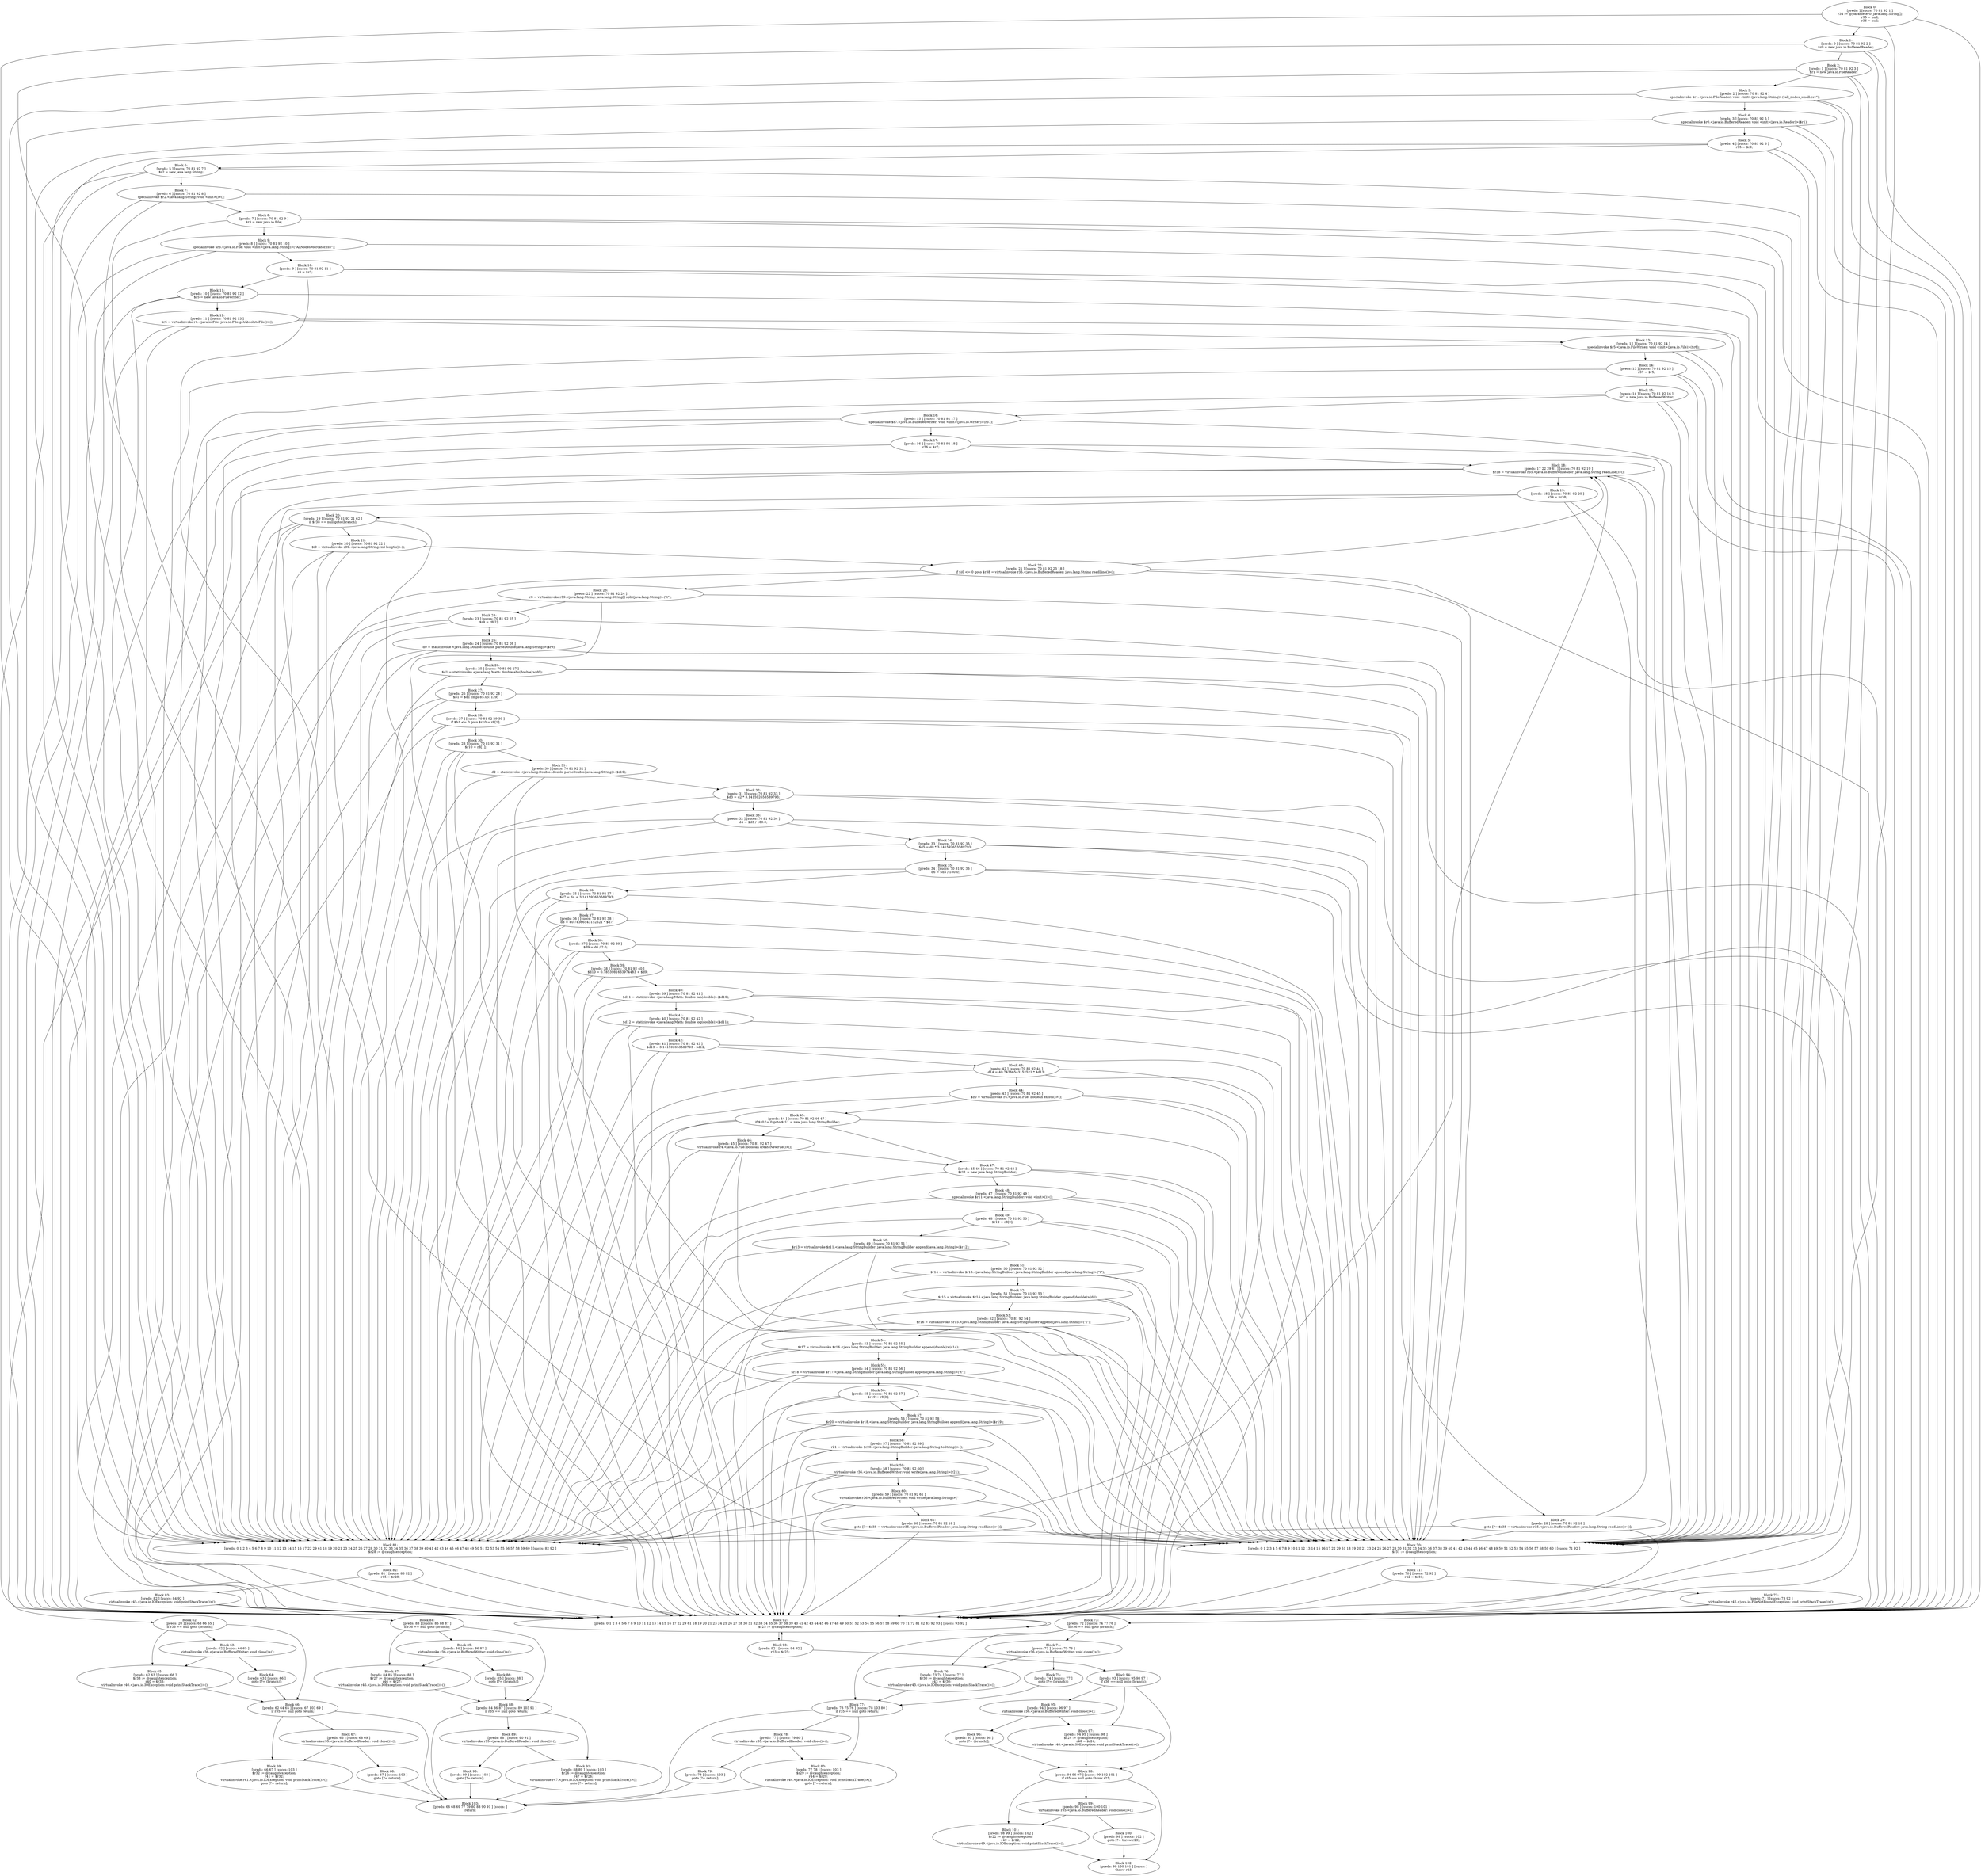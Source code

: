 digraph "unitGraph" {
    "Block 0:
[preds: ] [succs: 70 81 92 1 ]
r34 := @parameter0: java.lang.String[];
r35 = null;
r36 = null;
"
    "Block 1:
[preds: 0 ] [succs: 70 81 92 2 ]
$r0 = new java.io.BufferedReader;
"
    "Block 2:
[preds: 1 ] [succs: 70 81 92 3 ]
$r1 = new java.io.FileReader;
"
    "Block 3:
[preds: 2 ] [succs: 70 81 92 4 ]
specialinvoke $r1.<java.io.FileReader: void <init>(java.lang.String)>(\"all_nodes_small.csv\");
"
    "Block 4:
[preds: 3 ] [succs: 70 81 92 5 ]
specialinvoke $r0.<java.io.BufferedReader: void <init>(java.io.Reader)>($r1);
"
    "Block 5:
[preds: 4 ] [succs: 70 81 92 6 ]
r35 = $r0;
"
    "Block 6:
[preds: 5 ] [succs: 70 81 92 7 ]
$r2 = new java.lang.String;
"
    "Block 7:
[preds: 6 ] [succs: 70 81 92 8 ]
specialinvoke $r2.<java.lang.String: void <init>()>();
"
    "Block 8:
[preds: 7 ] [succs: 70 81 92 9 ]
$r3 = new java.io.File;
"
    "Block 9:
[preds: 8 ] [succs: 70 81 92 10 ]
specialinvoke $r3.<java.io.File: void <init>(java.lang.String)>(\"AllNodesMercator.csv\");
"
    "Block 10:
[preds: 9 ] [succs: 70 81 92 11 ]
r4 = $r3;
"
    "Block 11:
[preds: 10 ] [succs: 70 81 92 12 ]
$r5 = new java.io.FileWriter;
"
    "Block 12:
[preds: 11 ] [succs: 70 81 92 13 ]
$r6 = virtualinvoke r4.<java.io.File: java.io.File getAbsoluteFile()>();
"
    "Block 13:
[preds: 12 ] [succs: 70 81 92 14 ]
specialinvoke $r5.<java.io.FileWriter: void <init>(java.io.File)>($r6);
"
    "Block 14:
[preds: 13 ] [succs: 70 81 92 15 ]
r37 = $r5;
"
    "Block 15:
[preds: 14 ] [succs: 70 81 92 16 ]
$r7 = new java.io.BufferedWriter;
"
    "Block 16:
[preds: 15 ] [succs: 70 81 92 17 ]
specialinvoke $r7.<java.io.BufferedWriter: void <init>(java.io.Writer)>(r37);
"
    "Block 17:
[preds: 16 ] [succs: 70 81 92 18 ]
r36 = $r7;
"
    "Block 18:
[preds: 17 22 29 61 ] [succs: 70 81 92 19 ]
$r38 = virtualinvoke r35.<java.io.BufferedReader: java.lang.String readLine()>();
"
    "Block 19:
[preds: 18 ] [succs: 70 81 92 20 ]
r39 = $r38;
"
    "Block 20:
[preds: 19 ] [succs: 70 81 92 21 62 ]
if $r38 == null goto (branch);
"
    "Block 21:
[preds: 20 ] [succs: 70 81 92 22 ]
$i0 = virtualinvoke r39.<java.lang.String: int length()>();
"
    "Block 22:
[preds: 21 ] [succs: 70 81 92 23 18 ]
if $i0 <= 0 goto $r38 = virtualinvoke r35.<java.io.BufferedReader: java.lang.String readLine()>();
"
    "Block 23:
[preds: 22 ] [succs: 70 81 92 24 ]
r8 = virtualinvoke r39.<java.lang.String: java.lang.String[] split(java.lang.String)>(\"\t\");
"
    "Block 24:
[preds: 23 ] [succs: 70 81 92 25 ]
$r9 = r8[2];
"
    "Block 25:
[preds: 24 ] [succs: 70 81 92 26 ]
d0 = staticinvoke <java.lang.Double: double parseDouble(java.lang.String)>($r9);
"
    "Block 26:
[preds: 25 ] [succs: 70 81 92 27 ]
$d1 = staticinvoke <java.lang.Math: double abs(double)>(d0);
"
    "Block 27:
[preds: 26 ] [succs: 70 81 92 28 ]
$b1 = $d1 cmpl 85.051129;
"
    "Block 28:
[preds: 27 ] [succs: 70 81 92 29 30 ]
if $b1 <= 0 goto $r10 = r8[1];
"
    "Block 29:
[preds: 28 ] [succs: 70 81 92 18 ]
goto [?= $r38 = virtualinvoke r35.<java.io.BufferedReader: java.lang.String readLine()>()];
"
    "Block 30:
[preds: 28 ] [succs: 70 81 92 31 ]
$r10 = r8[1];
"
    "Block 31:
[preds: 30 ] [succs: 70 81 92 32 ]
d2 = staticinvoke <java.lang.Double: double parseDouble(java.lang.String)>($r10);
"
    "Block 32:
[preds: 31 ] [succs: 70 81 92 33 ]
$d3 = d2 * 3.141592653589793;
"
    "Block 33:
[preds: 32 ] [succs: 70 81 92 34 ]
d4 = $d3 / 180.0;
"
    "Block 34:
[preds: 33 ] [succs: 70 81 92 35 ]
$d5 = d0 * 3.141592653589793;
"
    "Block 35:
[preds: 34 ] [succs: 70 81 92 36 ]
d6 = $d5 / 180.0;
"
    "Block 36:
[preds: 35 ] [succs: 70 81 92 37 ]
$d7 = d4 + 3.141592653589793;
"
    "Block 37:
[preds: 36 ] [succs: 70 81 92 38 ]
d8 = 40.74366543152521 * $d7;
"
    "Block 38:
[preds: 37 ] [succs: 70 81 92 39 ]
$d9 = d6 / 2.0;
"
    "Block 39:
[preds: 38 ] [succs: 70 81 92 40 ]
$d10 = 0.7853981633974483 + $d9;
"
    "Block 40:
[preds: 39 ] [succs: 70 81 92 41 ]
$d11 = staticinvoke <java.lang.Math: double tan(double)>($d10);
"
    "Block 41:
[preds: 40 ] [succs: 70 81 92 42 ]
$d12 = staticinvoke <java.lang.Math: double log(double)>($d11);
"
    "Block 42:
[preds: 41 ] [succs: 70 81 92 43 ]
$d13 = 3.141592653589793 - $d12;
"
    "Block 43:
[preds: 42 ] [succs: 70 81 92 44 ]
d14 = 40.74366543152521 * $d13;
"
    "Block 44:
[preds: 43 ] [succs: 70 81 92 45 ]
$z0 = virtualinvoke r4.<java.io.File: boolean exists()>();
"
    "Block 45:
[preds: 44 ] [succs: 70 81 92 46 47 ]
if $z0 != 0 goto $r11 = new java.lang.StringBuilder;
"
    "Block 46:
[preds: 45 ] [succs: 70 81 92 47 ]
virtualinvoke r4.<java.io.File: boolean createNewFile()>();
"
    "Block 47:
[preds: 45 46 ] [succs: 70 81 92 48 ]
$r11 = new java.lang.StringBuilder;
"
    "Block 48:
[preds: 47 ] [succs: 70 81 92 49 ]
specialinvoke $r11.<java.lang.StringBuilder: void <init>()>();
"
    "Block 49:
[preds: 48 ] [succs: 70 81 92 50 ]
$r12 = r8[0];
"
    "Block 50:
[preds: 49 ] [succs: 70 81 92 51 ]
$r13 = virtualinvoke $r11.<java.lang.StringBuilder: java.lang.StringBuilder append(java.lang.String)>($r12);
"
    "Block 51:
[preds: 50 ] [succs: 70 81 92 52 ]
$r14 = virtualinvoke $r13.<java.lang.StringBuilder: java.lang.StringBuilder append(java.lang.String)>(\"\t\");
"
    "Block 52:
[preds: 51 ] [succs: 70 81 92 53 ]
$r15 = virtualinvoke $r14.<java.lang.StringBuilder: java.lang.StringBuilder append(double)>(d8);
"
    "Block 53:
[preds: 52 ] [succs: 70 81 92 54 ]
$r16 = virtualinvoke $r15.<java.lang.StringBuilder: java.lang.StringBuilder append(java.lang.String)>(\"\t\");
"
    "Block 54:
[preds: 53 ] [succs: 70 81 92 55 ]
$r17 = virtualinvoke $r16.<java.lang.StringBuilder: java.lang.StringBuilder append(double)>(d14);
"
    "Block 55:
[preds: 54 ] [succs: 70 81 92 56 ]
$r18 = virtualinvoke $r17.<java.lang.StringBuilder: java.lang.StringBuilder append(java.lang.String)>(\"\t\");
"
    "Block 56:
[preds: 55 ] [succs: 70 81 92 57 ]
$r19 = r8[3];
"
    "Block 57:
[preds: 56 ] [succs: 70 81 92 58 ]
$r20 = virtualinvoke $r18.<java.lang.StringBuilder: java.lang.StringBuilder append(java.lang.String)>($r19);
"
    "Block 58:
[preds: 57 ] [succs: 70 81 92 59 ]
r21 = virtualinvoke $r20.<java.lang.StringBuilder: java.lang.String toString()>();
"
    "Block 59:
[preds: 58 ] [succs: 70 81 92 60 ]
virtualinvoke r36.<java.io.BufferedWriter: void write(java.lang.String)>(r21);
"
    "Block 60:
[preds: 59 ] [succs: 70 81 92 61 ]
virtualinvoke r36.<java.io.BufferedWriter: void write(java.lang.String)>(\"\n\");
"
    "Block 61:
[preds: 60 ] [succs: 70 81 92 18 ]
goto [?= $r38 = virtualinvoke r35.<java.io.BufferedReader: java.lang.String readLine()>()];
"
    "Block 62:
[preds: 20 ] [succs: 63 66 65 ]
if r36 == null goto (branch);
"
    "Block 63:
[preds: 62 ] [succs: 64 65 ]
virtualinvoke r36.<java.io.BufferedWriter: void close()>();
"
    "Block 64:
[preds: 63 ] [succs: 66 ]
goto [?= (branch)];
"
    "Block 65:
[preds: 62 63 ] [succs: 66 ]
$r33 := @caughtexception;
r40 = $r33;
virtualinvoke r40.<java.io.IOException: void printStackTrace()>();
"
    "Block 66:
[preds: 62 64 65 ] [succs: 67 103 69 ]
if r35 == null goto return;
"
    "Block 67:
[preds: 66 ] [succs: 68 69 ]
virtualinvoke r35.<java.io.BufferedReader: void close()>();
"
    "Block 68:
[preds: 67 ] [succs: 103 ]
goto [?= return];
"
    "Block 69:
[preds: 66 67 ] [succs: 103 ]
$r32 := @caughtexception;
r41 = $r32;
virtualinvoke r41.<java.io.IOException: void printStackTrace()>();
goto [?= return];
"
    "Block 70:
[preds: 0 1 2 3 4 5 6 7 8 9 10 11 12 13 14 15 16 17 22 29 61 18 19 20 21 23 24 25 26 27 28 30 31 32 33 34 35 36 37 38 39 40 41 42 43 44 45 46 47 48 49 50 51 52 53 54 55 56 57 58 59 60 ] [succs: 71 92 ]
$r31 := @caughtexception;
"
    "Block 71:
[preds: 70 ] [succs: 72 92 ]
r42 = $r31;
"
    "Block 72:
[preds: 71 ] [succs: 73 92 ]
virtualinvoke r42.<java.io.FileNotFoundException: void printStackTrace()>();
"
    "Block 73:
[preds: 72 ] [succs: 74 77 76 ]
if r36 == null goto (branch);
"
    "Block 74:
[preds: 73 ] [succs: 75 76 ]
virtualinvoke r36.<java.io.BufferedWriter: void close()>();
"
    "Block 75:
[preds: 74 ] [succs: 77 ]
goto [?= (branch)];
"
    "Block 76:
[preds: 73 74 ] [succs: 77 ]
$r30 := @caughtexception;
r43 = $r30;
virtualinvoke r43.<java.io.IOException: void printStackTrace()>();
"
    "Block 77:
[preds: 73 75 76 ] [succs: 78 103 80 ]
if r35 == null goto return;
"
    "Block 78:
[preds: 77 ] [succs: 79 80 ]
virtualinvoke r35.<java.io.BufferedReader: void close()>();
"
    "Block 79:
[preds: 78 ] [succs: 103 ]
goto [?= return];
"
    "Block 80:
[preds: 77 78 ] [succs: 103 ]
$r29 := @caughtexception;
r44 = $r29;
virtualinvoke r44.<java.io.IOException: void printStackTrace()>();
goto [?= return];
"
    "Block 81:
[preds: 0 1 2 3 4 5 6 7 8 9 10 11 12 13 14 15 16 17 22 29 61 18 19 20 21 23 24 25 26 27 28 30 31 32 33 34 35 36 37 38 39 40 41 42 43 44 45 46 47 48 49 50 51 52 53 54 55 56 57 58 59 60 ] [succs: 82 92 ]
$r28 := @caughtexception;
"
    "Block 82:
[preds: 81 ] [succs: 83 92 ]
r45 = $r28;
"
    "Block 83:
[preds: 82 ] [succs: 84 92 ]
virtualinvoke r45.<java.io.IOException: void printStackTrace()>();
"
    "Block 84:
[preds: 83 ] [succs: 85 88 87 ]
if r36 == null goto (branch);
"
    "Block 85:
[preds: 84 ] [succs: 86 87 ]
virtualinvoke r36.<java.io.BufferedWriter: void close()>();
"
    "Block 86:
[preds: 85 ] [succs: 88 ]
goto [?= (branch)];
"
    "Block 87:
[preds: 84 85 ] [succs: 88 ]
$r27 := @caughtexception;
r46 = $r27;
virtualinvoke r46.<java.io.IOException: void printStackTrace()>();
"
    "Block 88:
[preds: 84 86 87 ] [succs: 89 103 91 ]
if r35 == null goto return;
"
    "Block 89:
[preds: 88 ] [succs: 90 91 ]
virtualinvoke r35.<java.io.BufferedReader: void close()>();
"
    "Block 90:
[preds: 89 ] [succs: 103 ]
goto [?= return];
"
    "Block 91:
[preds: 88 89 ] [succs: 103 ]
$r26 := @caughtexception;
r47 = $r26;
virtualinvoke r47.<java.io.IOException: void printStackTrace()>();
goto [?= return];
"
    "Block 92:
[preds: 0 1 2 3 4 5 6 7 8 9 10 11 12 13 14 15 16 17 22 29 61 18 19 20 21 23 24 25 26 27 28 30 31 32 33 34 35 36 37 38 39 40 41 42 43 44 45 46 47 48 49 50 51 52 53 54 55 56 57 58 59 60 70 71 72 81 82 83 92 93 ] [succs: 93 92 ]
$r25 := @caughtexception;
"
    "Block 93:
[preds: 92 ] [succs: 94 92 ]
r23 = $r25;
"
    "Block 94:
[preds: 93 ] [succs: 95 98 97 ]
if r36 == null goto (branch);
"
    "Block 95:
[preds: 94 ] [succs: 96 97 ]
virtualinvoke r36.<java.io.BufferedWriter: void close()>();
"
    "Block 96:
[preds: 95 ] [succs: 98 ]
goto [?= (branch)];
"
    "Block 97:
[preds: 94 95 ] [succs: 98 ]
$r24 := @caughtexception;
r48 = $r24;
virtualinvoke r48.<java.io.IOException: void printStackTrace()>();
"
    "Block 98:
[preds: 94 96 97 ] [succs: 99 102 101 ]
if r35 == null goto throw r23;
"
    "Block 99:
[preds: 98 ] [succs: 100 101 ]
virtualinvoke r35.<java.io.BufferedReader: void close()>();
"
    "Block 100:
[preds: 99 ] [succs: 102 ]
goto [?= throw r23];
"
    "Block 101:
[preds: 98 99 ] [succs: 102 ]
$r22 := @caughtexception;
r49 = $r22;
virtualinvoke r49.<java.io.IOException: void printStackTrace()>();
"
    "Block 102:
[preds: 98 100 101 ] [succs: ]
throw r23;
"
    "Block 103:
[preds: 66 68 69 77 79 80 88 90 91 ] [succs: ]
return;
"
    "Block 0:
[preds: ] [succs: 70 81 92 1 ]
r34 := @parameter0: java.lang.String[];
r35 = null;
r36 = null;
"->"Block 70:
[preds: 0 1 2 3 4 5 6 7 8 9 10 11 12 13 14 15 16 17 22 29 61 18 19 20 21 23 24 25 26 27 28 30 31 32 33 34 35 36 37 38 39 40 41 42 43 44 45 46 47 48 49 50 51 52 53 54 55 56 57 58 59 60 ] [succs: 71 92 ]
$r31 := @caughtexception;
";
    "Block 0:
[preds: ] [succs: 70 81 92 1 ]
r34 := @parameter0: java.lang.String[];
r35 = null;
r36 = null;
"->"Block 81:
[preds: 0 1 2 3 4 5 6 7 8 9 10 11 12 13 14 15 16 17 22 29 61 18 19 20 21 23 24 25 26 27 28 30 31 32 33 34 35 36 37 38 39 40 41 42 43 44 45 46 47 48 49 50 51 52 53 54 55 56 57 58 59 60 ] [succs: 82 92 ]
$r28 := @caughtexception;
";
    "Block 0:
[preds: ] [succs: 70 81 92 1 ]
r34 := @parameter0: java.lang.String[];
r35 = null;
r36 = null;
"->"Block 92:
[preds: 0 1 2 3 4 5 6 7 8 9 10 11 12 13 14 15 16 17 22 29 61 18 19 20 21 23 24 25 26 27 28 30 31 32 33 34 35 36 37 38 39 40 41 42 43 44 45 46 47 48 49 50 51 52 53 54 55 56 57 58 59 60 70 71 72 81 82 83 92 93 ] [succs: 93 92 ]
$r25 := @caughtexception;
";
    "Block 0:
[preds: ] [succs: 70 81 92 1 ]
r34 := @parameter0: java.lang.String[];
r35 = null;
r36 = null;
"->"Block 1:
[preds: 0 ] [succs: 70 81 92 2 ]
$r0 = new java.io.BufferedReader;
";
    "Block 1:
[preds: 0 ] [succs: 70 81 92 2 ]
$r0 = new java.io.BufferedReader;
"->"Block 70:
[preds: 0 1 2 3 4 5 6 7 8 9 10 11 12 13 14 15 16 17 22 29 61 18 19 20 21 23 24 25 26 27 28 30 31 32 33 34 35 36 37 38 39 40 41 42 43 44 45 46 47 48 49 50 51 52 53 54 55 56 57 58 59 60 ] [succs: 71 92 ]
$r31 := @caughtexception;
";
    "Block 1:
[preds: 0 ] [succs: 70 81 92 2 ]
$r0 = new java.io.BufferedReader;
"->"Block 81:
[preds: 0 1 2 3 4 5 6 7 8 9 10 11 12 13 14 15 16 17 22 29 61 18 19 20 21 23 24 25 26 27 28 30 31 32 33 34 35 36 37 38 39 40 41 42 43 44 45 46 47 48 49 50 51 52 53 54 55 56 57 58 59 60 ] [succs: 82 92 ]
$r28 := @caughtexception;
";
    "Block 1:
[preds: 0 ] [succs: 70 81 92 2 ]
$r0 = new java.io.BufferedReader;
"->"Block 92:
[preds: 0 1 2 3 4 5 6 7 8 9 10 11 12 13 14 15 16 17 22 29 61 18 19 20 21 23 24 25 26 27 28 30 31 32 33 34 35 36 37 38 39 40 41 42 43 44 45 46 47 48 49 50 51 52 53 54 55 56 57 58 59 60 70 71 72 81 82 83 92 93 ] [succs: 93 92 ]
$r25 := @caughtexception;
";
    "Block 1:
[preds: 0 ] [succs: 70 81 92 2 ]
$r0 = new java.io.BufferedReader;
"->"Block 2:
[preds: 1 ] [succs: 70 81 92 3 ]
$r1 = new java.io.FileReader;
";
    "Block 2:
[preds: 1 ] [succs: 70 81 92 3 ]
$r1 = new java.io.FileReader;
"->"Block 70:
[preds: 0 1 2 3 4 5 6 7 8 9 10 11 12 13 14 15 16 17 22 29 61 18 19 20 21 23 24 25 26 27 28 30 31 32 33 34 35 36 37 38 39 40 41 42 43 44 45 46 47 48 49 50 51 52 53 54 55 56 57 58 59 60 ] [succs: 71 92 ]
$r31 := @caughtexception;
";
    "Block 2:
[preds: 1 ] [succs: 70 81 92 3 ]
$r1 = new java.io.FileReader;
"->"Block 81:
[preds: 0 1 2 3 4 5 6 7 8 9 10 11 12 13 14 15 16 17 22 29 61 18 19 20 21 23 24 25 26 27 28 30 31 32 33 34 35 36 37 38 39 40 41 42 43 44 45 46 47 48 49 50 51 52 53 54 55 56 57 58 59 60 ] [succs: 82 92 ]
$r28 := @caughtexception;
";
    "Block 2:
[preds: 1 ] [succs: 70 81 92 3 ]
$r1 = new java.io.FileReader;
"->"Block 92:
[preds: 0 1 2 3 4 5 6 7 8 9 10 11 12 13 14 15 16 17 22 29 61 18 19 20 21 23 24 25 26 27 28 30 31 32 33 34 35 36 37 38 39 40 41 42 43 44 45 46 47 48 49 50 51 52 53 54 55 56 57 58 59 60 70 71 72 81 82 83 92 93 ] [succs: 93 92 ]
$r25 := @caughtexception;
";
    "Block 2:
[preds: 1 ] [succs: 70 81 92 3 ]
$r1 = new java.io.FileReader;
"->"Block 3:
[preds: 2 ] [succs: 70 81 92 4 ]
specialinvoke $r1.<java.io.FileReader: void <init>(java.lang.String)>(\"all_nodes_small.csv\");
";
    "Block 3:
[preds: 2 ] [succs: 70 81 92 4 ]
specialinvoke $r1.<java.io.FileReader: void <init>(java.lang.String)>(\"all_nodes_small.csv\");
"->"Block 70:
[preds: 0 1 2 3 4 5 6 7 8 9 10 11 12 13 14 15 16 17 22 29 61 18 19 20 21 23 24 25 26 27 28 30 31 32 33 34 35 36 37 38 39 40 41 42 43 44 45 46 47 48 49 50 51 52 53 54 55 56 57 58 59 60 ] [succs: 71 92 ]
$r31 := @caughtexception;
";
    "Block 3:
[preds: 2 ] [succs: 70 81 92 4 ]
specialinvoke $r1.<java.io.FileReader: void <init>(java.lang.String)>(\"all_nodes_small.csv\");
"->"Block 81:
[preds: 0 1 2 3 4 5 6 7 8 9 10 11 12 13 14 15 16 17 22 29 61 18 19 20 21 23 24 25 26 27 28 30 31 32 33 34 35 36 37 38 39 40 41 42 43 44 45 46 47 48 49 50 51 52 53 54 55 56 57 58 59 60 ] [succs: 82 92 ]
$r28 := @caughtexception;
";
    "Block 3:
[preds: 2 ] [succs: 70 81 92 4 ]
specialinvoke $r1.<java.io.FileReader: void <init>(java.lang.String)>(\"all_nodes_small.csv\");
"->"Block 92:
[preds: 0 1 2 3 4 5 6 7 8 9 10 11 12 13 14 15 16 17 22 29 61 18 19 20 21 23 24 25 26 27 28 30 31 32 33 34 35 36 37 38 39 40 41 42 43 44 45 46 47 48 49 50 51 52 53 54 55 56 57 58 59 60 70 71 72 81 82 83 92 93 ] [succs: 93 92 ]
$r25 := @caughtexception;
";
    "Block 3:
[preds: 2 ] [succs: 70 81 92 4 ]
specialinvoke $r1.<java.io.FileReader: void <init>(java.lang.String)>(\"all_nodes_small.csv\");
"->"Block 4:
[preds: 3 ] [succs: 70 81 92 5 ]
specialinvoke $r0.<java.io.BufferedReader: void <init>(java.io.Reader)>($r1);
";
    "Block 4:
[preds: 3 ] [succs: 70 81 92 5 ]
specialinvoke $r0.<java.io.BufferedReader: void <init>(java.io.Reader)>($r1);
"->"Block 70:
[preds: 0 1 2 3 4 5 6 7 8 9 10 11 12 13 14 15 16 17 22 29 61 18 19 20 21 23 24 25 26 27 28 30 31 32 33 34 35 36 37 38 39 40 41 42 43 44 45 46 47 48 49 50 51 52 53 54 55 56 57 58 59 60 ] [succs: 71 92 ]
$r31 := @caughtexception;
";
    "Block 4:
[preds: 3 ] [succs: 70 81 92 5 ]
specialinvoke $r0.<java.io.BufferedReader: void <init>(java.io.Reader)>($r1);
"->"Block 81:
[preds: 0 1 2 3 4 5 6 7 8 9 10 11 12 13 14 15 16 17 22 29 61 18 19 20 21 23 24 25 26 27 28 30 31 32 33 34 35 36 37 38 39 40 41 42 43 44 45 46 47 48 49 50 51 52 53 54 55 56 57 58 59 60 ] [succs: 82 92 ]
$r28 := @caughtexception;
";
    "Block 4:
[preds: 3 ] [succs: 70 81 92 5 ]
specialinvoke $r0.<java.io.BufferedReader: void <init>(java.io.Reader)>($r1);
"->"Block 92:
[preds: 0 1 2 3 4 5 6 7 8 9 10 11 12 13 14 15 16 17 22 29 61 18 19 20 21 23 24 25 26 27 28 30 31 32 33 34 35 36 37 38 39 40 41 42 43 44 45 46 47 48 49 50 51 52 53 54 55 56 57 58 59 60 70 71 72 81 82 83 92 93 ] [succs: 93 92 ]
$r25 := @caughtexception;
";
    "Block 4:
[preds: 3 ] [succs: 70 81 92 5 ]
specialinvoke $r0.<java.io.BufferedReader: void <init>(java.io.Reader)>($r1);
"->"Block 5:
[preds: 4 ] [succs: 70 81 92 6 ]
r35 = $r0;
";
    "Block 5:
[preds: 4 ] [succs: 70 81 92 6 ]
r35 = $r0;
"->"Block 70:
[preds: 0 1 2 3 4 5 6 7 8 9 10 11 12 13 14 15 16 17 22 29 61 18 19 20 21 23 24 25 26 27 28 30 31 32 33 34 35 36 37 38 39 40 41 42 43 44 45 46 47 48 49 50 51 52 53 54 55 56 57 58 59 60 ] [succs: 71 92 ]
$r31 := @caughtexception;
";
    "Block 5:
[preds: 4 ] [succs: 70 81 92 6 ]
r35 = $r0;
"->"Block 81:
[preds: 0 1 2 3 4 5 6 7 8 9 10 11 12 13 14 15 16 17 22 29 61 18 19 20 21 23 24 25 26 27 28 30 31 32 33 34 35 36 37 38 39 40 41 42 43 44 45 46 47 48 49 50 51 52 53 54 55 56 57 58 59 60 ] [succs: 82 92 ]
$r28 := @caughtexception;
";
    "Block 5:
[preds: 4 ] [succs: 70 81 92 6 ]
r35 = $r0;
"->"Block 92:
[preds: 0 1 2 3 4 5 6 7 8 9 10 11 12 13 14 15 16 17 22 29 61 18 19 20 21 23 24 25 26 27 28 30 31 32 33 34 35 36 37 38 39 40 41 42 43 44 45 46 47 48 49 50 51 52 53 54 55 56 57 58 59 60 70 71 72 81 82 83 92 93 ] [succs: 93 92 ]
$r25 := @caughtexception;
";
    "Block 5:
[preds: 4 ] [succs: 70 81 92 6 ]
r35 = $r0;
"->"Block 6:
[preds: 5 ] [succs: 70 81 92 7 ]
$r2 = new java.lang.String;
";
    "Block 6:
[preds: 5 ] [succs: 70 81 92 7 ]
$r2 = new java.lang.String;
"->"Block 70:
[preds: 0 1 2 3 4 5 6 7 8 9 10 11 12 13 14 15 16 17 22 29 61 18 19 20 21 23 24 25 26 27 28 30 31 32 33 34 35 36 37 38 39 40 41 42 43 44 45 46 47 48 49 50 51 52 53 54 55 56 57 58 59 60 ] [succs: 71 92 ]
$r31 := @caughtexception;
";
    "Block 6:
[preds: 5 ] [succs: 70 81 92 7 ]
$r2 = new java.lang.String;
"->"Block 81:
[preds: 0 1 2 3 4 5 6 7 8 9 10 11 12 13 14 15 16 17 22 29 61 18 19 20 21 23 24 25 26 27 28 30 31 32 33 34 35 36 37 38 39 40 41 42 43 44 45 46 47 48 49 50 51 52 53 54 55 56 57 58 59 60 ] [succs: 82 92 ]
$r28 := @caughtexception;
";
    "Block 6:
[preds: 5 ] [succs: 70 81 92 7 ]
$r2 = new java.lang.String;
"->"Block 92:
[preds: 0 1 2 3 4 5 6 7 8 9 10 11 12 13 14 15 16 17 22 29 61 18 19 20 21 23 24 25 26 27 28 30 31 32 33 34 35 36 37 38 39 40 41 42 43 44 45 46 47 48 49 50 51 52 53 54 55 56 57 58 59 60 70 71 72 81 82 83 92 93 ] [succs: 93 92 ]
$r25 := @caughtexception;
";
    "Block 6:
[preds: 5 ] [succs: 70 81 92 7 ]
$r2 = new java.lang.String;
"->"Block 7:
[preds: 6 ] [succs: 70 81 92 8 ]
specialinvoke $r2.<java.lang.String: void <init>()>();
";
    "Block 7:
[preds: 6 ] [succs: 70 81 92 8 ]
specialinvoke $r2.<java.lang.String: void <init>()>();
"->"Block 70:
[preds: 0 1 2 3 4 5 6 7 8 9 10 11 12 13 14 15 16 17 22 29 61 18 19 20 21 23 24 25 26 27 28 30 31 32 33 34 35 36 37 38 39 40 41 42 43 44 45 46 47 48 49 50 51 52 53 54 55 56 57 58 59 60 ] [succs: 71 92 ]
$r31 := @caughtexception;
";
    "Block 7:
[preds: 6 ] [succs: 70 81 92 8 ]
specialinvoke $r2.<java.lang.String: void <init>()>();
"->"Block 81:
[preds: 0 1 2 3 4 5 6 7 8 9 10 11 12 13 14 15 16 17 22 29 61 18 19 20 21 23 24 25 26 27 28 30 31 32 33 34 35 36 37 38 39 40 41 42 43 44 45 46 47 48 49 50 51 52 53 54 55 56 57 58 59 60 ] [succs: 82 92 ]
$r28 := @caughtexception;
";
    "Block 7:
[preds: 6 ] [succs: 70 81 92 8 ]
specialinvoke $r2.<java.lang.String: void <init>()>();
"->"Block 92:
[preds: 0 1 2 3 4 5 6 7 8 9 10 11 12 13 14 15 16 17 22 29 61 18 19 20 21 23 24 25 26 27 28 30 31 32 33 34 35 36 37 38 39 40 41 42 43 44 45 46 47 48 49 50 51 52 53 54 55 56 57 58 59 60 70 71 72 81 82 83 92 93 ] [succs: 93 92 ]
$r25 := @caughtexception;
";
    "Block 7:
[preds: 6 ] [succs: 70 81 92 8 ]
specialinvoke $r2.<java.lang.String: void <init>()>();
"->"Block 8:
[preds: 7 ] [succs: 70 81 92 9 ]
$r3 = new java.io.File;
";
    "Block 8:
[preds: 7 ] [succs: 70 81 92 9 ]
$r3 = new java.io.File;
"->"Block 70:
[preds: 0 1 2 3 4 5 6 7 8 9 10 11 12 13 14 15 16 17 22 29 61 18 19 20 21 23 24 25 26 27 28 30 31 32 33 34 35 36 37 38 39 40 41 42 43 44 45 46 47 48 49 50 51 52 53 54 55 56 57 58 59 60 ] [succs: 71 92 ]
$r31 := @caughtexception;
";
    "Block 8:
[preds: 7 ] [succs: 70 81 92 9 ]
$r3 = new java.io.File;
"->"Block 81:
[preds: 0 1 2 3 4 5 6 7 8 9 10 11 12 13 14 15 16 17 22 29 61 18 19 20 21 23 24 25 26 27 28 30 31 32 33 34 35 36 37 38 39 40 41 42 43 44 45 46 47 48 49 50 51 52 53 54 55 56 57 58 59 60 ] [succs: 82 92 ]
$r28 := @caughtexception;
";
    "Block 8:
[preds: 7 ] [succs: 70 81 92 9 ]
$r3 = new java.io.File;
"->"Block 92:
[preds: 0 1 2 3 4 5 6 7 8 9 10 11 12 13 14 15 16 17 22 29 61 18 19 20 21 23 24 25 26 27 28 30 31 32 33 34 35 36 37 38 39 40 41 42 43 44 45 46 47 48 49 50 51 52 53 54 55 56 57 58 59 60 70 71 72 81 82 83 92 93 ] [succs: 93 92 ]
$r25 := @caughtexception;
";
    "Block 8:
[preds: 7 ] [succs: 70 81 92 9 ]
$r3 = new java.io.File;
"->"Block 9:
[preds: 8 ] [succs: 70 81 92 10 ]
specialinvoke $r3.<java.io.File: void <init>(java.lang.String)>(\"AllNodesMercator.csv\");
";
    "Block 9:
[preds: 8 ] [succs: 70 81 92 10 ]
specialinvoke $r3.<java.io.File: void <init>(java.lang.String)>(\"AllNodesMercator.csv\");
"->"Block 70:
[preds: 0 1 2 3 4 5 6 7 8 9 10 11 12 13 14 15 16 17 22 29 61 18 19 20 21 23 24 25 26 27 28 30 31 32 33 34 35 36 37 38 39 40 41 42 43 44 45 46 47 48 49 50 51 52 53 54 55 56 57 58 59 60 ] [succs: 71 92 ]
$r31 := @caughtexception;
";
    "Block 9:
[preds: 8 ] [succs: 70 81 92 10 ]
specialinvoke $r3.<java.io.File: void <init>(java.lang.String)>(\"AllNodesMercator.csv\");
"->"Block 81:
[preds: 0 1 2 3 4 5 6 7 8 9 10 11 12 13 14 15 16 17 22 29 61 18 19 20 21 23 24 25 26 27 28 30 31 32 33 34 35 36 37 38 39 40 41 42 43 44 45 46 47 48 49 50 51 52 53 54 55 56 57 58 59 60 ] [succs: 82 92 ]
$r28 := @caughtexception;
";
    "Block 9:
[preds: 8 ] [succs: 70 81 92 10 ]
specialinvoke $r3.<java.io.File: void <init>(java.lang.String)>(\"AllNodesMercator.csv\");
"->"Block 92:
[preds: 0 1 2 3 4 5 6 7 8 9 10 11 12 13 14 15 16 17 22 29 61 18 19 20 21 23 24 25 26 27 28 30 31 32 33 34 35 36 37 38 39 40 41 42 43 44 45 46 47 48 49 50 51 52 53 54 55 56 57 58 59 60 70 71 72 81 82 83 92 93 ] [succs: 93 92 ]
$r25 := @caughtexception;
";
    "Block 9:
[preds: 8 ] [succs: 70 81 92 10 ]
specialinvoke $r3.<java.io.File: void <init>(java.lang.String)>(\"AllNodesMercator.csv\");
"->"Block 10:
[preds: 9 ] [succs: 70 81 92 11 ]
r4 = $r3;
";
    "Block 10:
[preds: 9 ] [succs: 70 81 92 11 ]
r4 = $r3;
"->"Block 70:
[preds: 0 1 2 3 4 5 6 7 8 9 10 11 12 13 14 15 16 17 22 29 61 18 19 20 21 23 24 25 26 27 28 30 31 32 33 34 35 36 37 38 39 40 41 42 43 44 45 46 47 48 49 50 51 52 53 54 55 56 57 58 59 60 ] [succs: 71 92 ]
$r31 := @caughtexception;
";
    "Block 10:
[preds: 9 ] [succs: 70 81 92 11 ]
r4 = $r3;
"->"Block 81:
[preds: 0 1 2 3 4 5 6 7 8 9 10 11 12 13 14 15 16 17 22 29 61 18 19 20 21 23 24 25 26 27 28 30 31 32 33 34 35 36 37 38 39 40 41 42 43 44 45 46 47 48 49 50 51 52 53 54 55 56 57 58 59 60 ] [succs: 82 92 ]
$r28 := @caughtexception;
";
    "Block 10:
[preds: 9 ] [succs: 70 81 92 11 ]
r4 = $r3;
"->"Block 92:
[preds: 0 1 2 3 4 5 6 7 8 9 10 11 12 13 14 15 16 17 22 29 61 18 19 20 21 23 24 25 26 27 28 30 31 32 33 34 35 36 37 38 39 40 41 42 43 44 45 46 47 48 49 50 51 52 53 54 55 56 57 58 59 60 70 71 72 81 82 83 92 93 ] [succs: 93 92 ]
$r25 := @caughtexception;
";
    "Block 10:
[preds: 9 ] [succs: 70 81 92 11 ]
r4 = $r3;
"->"Block 11:
[preds: 10 ] [succs: 70 81 92 12 ]
$r5 = new java.io.FileWriter;
";
    "Block 11:
[preds: 10 ] [succs: 70 81 92 12 ]
$r5 = new java.io.FileWriter;
"->"Block 70:
[preds: 0 1 2 3 4 5 6 7 8 9 10 11 12 13 14 15 16 17 22 29 61 18 19 20 21 23 24 25 26 27 28 30 31 32 33 34 35 36 37 38 39 40 41 42 43 44 45 46 47 48 49 50 51 52 53 54 55 56 57 58 59 60 ] [succs: 71 92 ]
$r31 := @caughtexception;
";
    "Block 11:
[preds: 10 ] [succs: 70 81 92 12 ]
$r5 = new java.io.FileWriter;
"->"Block 81:
[preds: 0 1 2 3 4 5 6 7 8 9 10 11 12 13 14 15 16 17 22 29 61 18 19 20 21 23 24 25 26 27 28 30 31 32 33 34 35 36 37 38 39 40 41 42 43 44 45 46 47 48 49 50 51 52 53 54 55 56 57 58 59 60 ] [succs: 82 92 ]
$r28 := @caughtexception;
";
    "Block 11:
[preds: 10 ] [succs: 70 81 92 12 ]
$r5 = new java.io.FileWriter;
"->"Block 92:
[preds: 0 1 2 3 4 5 6 7 8 9 10 11 12 13 14 15 16 17 22 29 61 18 19 20 21 23 24 25 26 27 28 30 31 32 33 34 35 36 37 38 39 40 41 42 43 44 45 46 47 48 49 50 51 52 53 54 55 56 57 58 59 60 70 71 72 81 82 83 92 93 ] [succs: 93 92 ]
$r25 := @caughtexception;
";
    "Block 11:
[preds: 10 ] [succs: 70 81 92 12 ]
$r5 = new java.io.FileWriter;
"->"Block 12:
[preds: 11 ] [succs: 70 81 92 13 ]
$r6 = virtualinvoke r4.<java.io.File: java.io.File getAbsoluteFile()>();
";
    "Block 12:
[preds: 11 ] [succs: 70 81 92 13 ]
$r6 = virtualinvoke r4.<java.io.File: java.io.File getAbsoluteFile()>();
"->"Block 70:
[preds: 0 1 2 3 4 5 6 7 8 9 10 11 12 13 14 15 16 17 22 29 61 18 19 20 21 23 24 25 26 27 28 30 31 32 33 34 35 36 37 38 39 40 41 42 43 44 45 46 47 48 49 50 51 52 53 54 55 56 57 58 59 60 ] [succs: 71 92 ]
$r31 := @caughtexception;
";
    "Block 12:
[preds: 11 ] [succs: 70 81 92 13 ]
$r6 = virtualinvoke r4.<java.io.File: java.io.File getAbsoluteFile()>();
"->"Block 81:
[preds: 0 1 2 3 4 5 6 7 8 9 10 11 12 13 14 15 16 17 22 29 61 18 19 20 21 23 24 25 26 27 28 30 31 32 33 34 35 36 37 38 39 40 41 42 43 44 45 46 47 48 49 50 51 52 53 54 55 56 57 58 59 60 ] [succs: 82 92 ]
$r28 := @caughtexception;
";
    "Block 12:
[preds: 11 ] [succs: 70 81 92 13 ]
$r6 = virtualinvoke r4.<java.io.File: java.io.File getAbsoluteFile()>();
"->"Block 92:
[preds: 0 1 2 3 4 5 6 7 8 9 10 11 12 13 14 15 16 17 22 29 61 18 19 20 21 23 24 25 26 27 28 30 31 32 33 34 35 36 37 38 39 40 41 42 43 44 45 46 47 48 49 50 51 52 53 54 55 56 57 58 59 60 70 71 72 81 82 83 92 93 ] [succs: 93 92 ]
$r25 := @caughtexception;
";
    "Block 12:
[preds: 11 ] [succs: 70 81 92 13 ]
$r6 = virtualinvoke r4.<java.io.File: java.io.File getAbsoluteFile()>();
"->"Block 13:
[preds: 12 ] [succs: 70 81 92 14 ]
specialinvoke $r5.<java.io.FileWriter: void <init>(java.io.File)>($r6);
";
    "Block 13:
[preds: 12 ] [succs: 70 81 92 14 ]
specialinvoke $r5.<java.io.FileWriter: void <init>(java.io.File)>($r6);
"->"Block 70:
[preds: 0 1 2 3 4 5 6 7 8 9 10 11 12 13 14 15 16 17 22 29 61 18 19 20 21 23 24 25 26 27 28 30 31 32 33 34 35 36 37 38 39 40 41 42 43 44 45 46 47 48 49 50 51 52 53 54 55 56 57 58 59 60 ] [succs: 71 92 ]
$r31 := @caughtexception;
";
    "Block 13:
[preds: 12 ] [succs: 70 81 92 14 ]
specialinvoke $r5.<java.io.FileWriter: void <init>(java.io.File)>($r6);
"->"Block 81:
[preds: 0 1 2 3 4 5 6 7 8 9 10 11 12 13 14 15 16 17 22 29 61 18 19 20 21 23 24 25 26 27 28 30 31 32 33 34 35 36 37 38 39 40 41 42 43 44 45 46 47 48 49 50 51 52 53 54 55 56 57 58 59 60 ] [succs: 82 92 ]
$r28 := @caughtexception;
";
    "Block 13:
[preds: 12 ] [succs: 70 81 92 14 ]
specialinvoke $r5.<java.io.FileWriter: void <init>(java.io.File)>($r6);
"->"Block 92:
[preds: 0 1 2 3 4 5 6 7 8 9 10 11 12 13 14 15 16 17 22 29 61 18 19 20 21 23 24 25 26 27 28 30 31 32 33 34 35 36 37 38 39 40 41 42 43 44 45 46 47 48 49 50 51 52 53 54 55 56 57 58 59 60 70 71 72 81 82 83 92 93 ] [succs: 93 92 ]
$r25 := @caughtexception;
";
    "Block 13:
[preds: 12 ] [succs: 70 81 92 14 ]
specialinvoke $r5.<java.io.FileWriter: void <init>(java.io.File)>($r6);
"->"Block 14:
[preds: 13 ] [succs: 70 81 92 15 ]
r37 = $r5;
";
    "Block 14:
[preds: 13 ] [succs: 70 81 92 15 ]
r37 = $r5;
"->"Block 70:
[preds: 0 1 2 3 4 5 6 7 8 9 10 11 12 13 14 15 16 17 22 29 61 18 19 20 21 23 24 25 26 27 28 30 31 32 33 34 35 36 37 38 39 40 41 42 43 44 45 46 47 48 49 50 51 52 53 54 55 56 57 58 59 60 ] [succs: 71 92 ]
$r31 := @caughtexception;
";
    "Block 14:
[preds: 13 ] [succs: 70 81 92 15 ]
r37 = $r5;
"->"Block 81:
[preds: 0 1 2 3 4 5 6 7 8 9 10 11 12 13 14 15 16 17 22 29 61 18 19 20 21 23 24 25 26 27 28 30 31 32 33 34 35 36 37 38 39 40 41 42 43 44 45 46 47 48 49 50 51 52 53 54 55 56 57 58 59 60 ] [succs: 82 92 ]
$r28 := @caughtexception;
";
    "Block 14:
[preds: 13 ] [succs: 70 81 92 15 ]
r37 = $r5;
"->"Block 92:
[preds: 0 1 2 3 4 5 6 7 8 9 10 11 12 13 14 15 16 17 22 29 61 18 19 20 21 23 24 25 26 27 28 30 31 32 33 34 35 36 37 38 39 40 41 42 43 44 45 46 47 48 49 50 51 52 53 54 55 56 57 58 59 60 70 71 72 81 82 83 92 93 ] [succs: 93 92 ]
$r25 := @caughtexception;
";
    "Block 14:
[preds: 13 ] [succs: 70 81 92 15 ]
r37 = $r5;
"->"Block 15:
[preds: 14 ] [succs: 70 81 92 16 ]
$r7 = new java.io.BufferedWriter;
";
    "Block 15:
[preds: 14 ] [succs: 70 81 92 16 ]
$r7 = new java.io.BufferedWriter;
"->"Block 70:
[preds: 0 1 2 3 4 5 6 7 8 9 10 11 12 13 14 15 16 17 22 29 61 18 19 20 21 23 24 25 26 27 28 30 31 32 33 34 35 36 37 38 39 40 41 42 43 44 45 46 47 48 49 50 51 52 53 54 55 56 57 58 59 60 ] [succs: 71 92 ]
$r31 := @caughtexception;
";
    "Block 15:
[preds: 14 ] [succs: 70 81 92 16 ]
$r7 = new java.io.BufferedWriter;
"->"Block 81:
[preds: 0 1 2 3 4 5 6 7 8 9 10 11 12 13 14 15 16 17 22 29 61 18 19 20 21 23 24 25 26 27 28 30 31 32 33 34 35 36 37 38 39 40 41 42 43 44 45 46 47 48 49 50 51 52 53 54 55 56 57 58 59 60 ] [succs: 82 92 ]
$r28 := @caughtexception;
";
    "Block 15:
[preds: 14 ] [succs: 70 81 92 16 ]
$r7 = new java.io.BufferedWriter;
"->"Block 92:
[preds: 0 1 2 3 4 5 6 7 8 9 10 11 12 13 14 15 16 17 22 29 61 18 19 20 21 23 24 25 26 27 28 30 31 32 33 34 35 36 37 38 39 40 41 42 43 44 45 46 47 48 49 50 51 52 53 54 55 56 57 58 59 60 70 71 72 81 82 83 92 93 ] [succs: 93 92 ]
$r25 := @caughtexception;
";
    "Block 15:
[preds: 14 ] [succs: 70 81 92 16 ]
$r7 = new java.io.BufferedWriter;
"->"Block 16:
[preds: 15 ] [succs: 70 81 92 17 ]
specialinvoke $r7.<java.io.BufferedWriter: void <init>(java.io.Writer)>(r37);
";
    "Block 16:
[preds: 15 ] [succs: 70 81 92 17 ]
specialinvoke $r7.<java.io.BufferedWriter: void <init>(java.io.Writer)>(r37);
"->"Block 70:
[preds: 0 1 2 3 4 5 6 7 8 9 10 11 12 13 14 15 16 17 22 29 61 18 19 20 21 23 24 25 26 27 28 30 31 32 33 34 35 36 37 38 39 40 41 42 43 44 45 46 47 48 49 50 51 52 53 54 55 56 57 58 59 60 ] [succs: 71 92 ]
$r31 := @caughtexception;
";
    "Block 16:
[preds: 15 ] [succs: 70 81 92 17 ]
specialinvoke $r7.<java.io.BufferedWriter: void <init>(java.io.Writer)>(r37);
"->"Block 81:
[preds: 0 1 2 3 4 5 6 7 8 9 10 11 12 13 14 15 16 17 22 29 61 18 19 20 21 23 24 25 26 27 28 30 31 32 33 34 35 36 37 38 39 40 41 42 43 44 45 46 47 48 49 50 51 52 53 54 55 56 57 58 59 60 ] [succs: 82 92 ]
$r28 := @caughtexception;
";
    "Block 16:
[preds: 15 ] [succs: 70 81 92 17 ]
specialinvoke $r7.<java.io.BufferedWriter: void <init>(java.io.Writer)>(r37);
"->"Block 92:
[preds: 0 1 2 3 4 5 6 7 8 9 10 11 12 13 14 15 16 17 22 29 61 18 19 20 21 23 24 25 26 27 28 30 31 32 33 34 35 36 37 38 39 40 41 42 43 44 45 46 47 48 49 50 51 52 53 54 55 56 57 58 59 60 70 71 72 81 82 83 92 93 ] [succs: 93 92 ]
$r25 := @caughtexception;
";
    "Block 16:
[preds: 15 ] [succs: 70 81 92 17 ]
specialinvoke $r7.<java.io.BufferedWriter: void <init>(java.io.Writer)>(r37);
"->"Block 17:
[preds: 16 ] [succs: 70 81 92 18 ]
r36 = $r7;
";
    "Block 17:
[preds: 16 ] [succs: 70 81 92 18 ]
r36 = $r7;
"->"Block 70:
[preds: 0 1 2 3 4 5 6 7 8 9 10 11 12 13 14 15 16 17 22 29 61 18 19 20 21 23 24 25 26 27 28 30 31 32 33 34 35 36 37 38 39 40 41 42 43 44 45 46 47 48 49 50 51 52 53 54 55 56 57 58 59 60 ] [succs: 71 92 ]
$r31 := @caughtexception;
";
    "Block 17:
[preds: 16 ] [succs: 70 81 92 18 ]
r36 = $r7;
"->"Block 81:
[preds: 0 1 2 3 4 5 6 7 8 9 10 11 12 13 14 15 16 17 22 29 61 18 19 20 21 23 24 25 26 27 28 30 31 32 33 34 35 36 37 38 39 40 41 42 43 44 45 46 47 48 49 50 51 52 53 54 55 56 57 58 59 60 ] [succs: 82 92 ]
$r28 := @caughtexception;
";
    "Block 17:
[preds: 16 ] [succs: 70 81 92 18 ]
r36 = $r7;
"->"Block 92:
[preds: 0 1 2 3 4 5 6 7 8 9 10 11 12 13 14 15 16 17 22 29 61 18 19 20 21 23 24 25 26 27 28 30 31 32 33 34 35 36 37 38 39 40 41 42 43 44 45 46 47 48 49 50 51 52 53 54 55 56 57 58 59 60 70 71 72 81 82 83 92 93 ] [succs: 93 92 ]
$r25 := @caughtexception;
";
    "Block 17:
[preds: 16 ] [succs: 70 81 92 18 ]
r36 = $r7;
"->"Block 18:
[preds: 17 22 29 61 ] [succs: 70 81 92 19 ]
$r38 = virtualinvoke r35.<java.io.BufferedReader: java.lang.String readLine()>();
";
    "Block 18:
[preds: 17 22 29 61 ] [succs: 70 81 92 19 ]
$r38 = virtualinvoke r35.<java.io.BufferedReader: java.lang.String readLine()>();
"->"Block 70:
[preds: 0 1 2 3 4 5 6 7 8 9 10 11 12 13 14 15 16 17 22 29 61 18 19 20 21 23 24 25 26 27 28 30 31 32 33 34 35 36 37 38 39 40 41 42 43 44 45 46 47 48 49 50 51 52 53 54 55 56 57 58 59 60 ] [succs: 71 92 ]
$r31 := @caughtexception;
";
    "Block 18:
[preds: 17 22 29 61 ] [succs: 70 81 92 19 ]
$r38 = virtualinvoke r35.<java.io.BufferedReader: java.lang.String readLine()>();
"->"Block 81:
[preds: 0 1 2 3 4 5 6 7 8 9 10 11 12 13 14 15 16 17 22 29 61 18 19 20 21 23 24 25 26 27 28 30 31 32 33 34 35 36 37 38 39 40 41 42 43 44 45 46 47 48 49 50 51 52 53 54 55 56 57 58 59 60 ] [succs: 82 92 ]
$r28 := @caughtexception;
";
    "Block 18:
[preds: 17 22 29 61 ] [succs: 70 81 92 19 ]
$r38 = virtualinvoke r35.<java.io.BufferedReader: java.lang.String readLine()>();
"->"Block 92:
[preds: 0 1 2 3 4 5 6 7 8 9 10 11 12 13 14 15 16 17 22 29 61 18 19 20 21 23 24 25 26 27 28 30 31 32 33 34 35 36 37 38 39 40 41 42 43 44 45 46 47 48 49 50 51 52 53 54 55 56 57 58 59 60 70 71 72 81 82 83 92 93 ] [succs: 93 92 ]
$r25 := @caughtexception;
";
    "Block 18:
[preds: 17 22 29 61 ] [succs: 70 81 92 19 ]
$r38 = virtualinvoke r35.<java.io.BufferedReader: java.lang.String readLine()>();
"->"Block 19:
[preds: 18 ] [succs: 70 81 92 20 ]
r39 = $r38;
";
    "Block 19:
[preds: 18 ] [succs: 70 81 92 20 ]
r39 = $r38;
"->"Block 70:
[preds: 0 1 2 3 4 5 6 7 8 9 10 11 12 13 14 15 16 17 22 29 61 18 19 20 21 23 24 25 26 27 28 30 31 32 33 34 35 36 37 38 39 40 41 42 43 44 45 46 47 48 49 50 51 52 53 54 55 56 57 58 59 60 ] [succs: 71 92 ]
$r31 := @caughtexception;
";
    "Block 19:
[preds: 18 ] [succs: 70 81 92 20 ]
r39 = $r38;
"->"Block 81:
[preds: 0 1 2 3 4 5 6 7 8 9 10 11 12 13 14 15 16 17 22 29 61 18 19 20 21 23 24 25 26 27 28 30 31 32 33 34 35 36 37 38 39 40 41 42 43 44 45 46 47 48 49 50 51 52 53 54 55 56 57 58 59 60 ] [succs: 82 92 ]
$r28 := @caughtexception;
";
    "Block 19:
[preds: 18 ] [succs: 70 81 92 20 ]
r39 = $r38;
"->"Block 92:
[preds: 0 1 2 3 4 5 6 7 8 9 10 11 12 13 14 15 16 17 22 29 61 18 19 20 21 23 24 25 26 27 28 30 31 32 33 34 35 36 37 38 39 40 41 42 43 44 45 46 47 48 49 50 51 52 53 54 55 56 57 58 59 60 70 71 72 81 82 83 92 93 ] [succs: 93 92 ]
$r25 := @caughtexception;
";
    "Block 19:
[preds: 18 ] [succs: 70 81 92 20 ]
r39 = $r38;
"->"Block 20:
[preds: 19 ] [succs: 70 81 92 21 62 ]
if $r38 == null goto (branch);
";
    "Block 20:
[preds: 19 ] [succs: 70 81 92 21 62 ]
if $r38 == null goto (branch);
"->"Block 70:
[preds: 0 1 2 3 4 5 6 7 8 9 10 11 12 13 14 15 16 17 22 29 61 18 19 20 21 23 24 25 26 27 28 30 31 32 33 34 35 36 37 38 39 40 41 42 43 44 45 46 47 48 49 50 51 52 53 54 55 56 57 58 59 60 ] [succs: 71 92 ]
$r31 := @caughtexception;
";
    "Block 20:
[preds: 19 ] [succs: 70 81 92 21 62 ]
if $r38 == null goto (branch);
"->"Block 81:
[preds: 0 1 2 3 4 5 6 7 8 9 10 11 12 13 14 15 16 17 22 29 61 18 19 20 21 23 24 25 26 27 28 30 31 32 33 34 35 36 37 38 39 40 41 42 43 44 45 46 47 48 49 50 51 52 53 54 55 56 57 58 59 60 ] [succs: 82 92 ]
$r28 := @caughtexception;
";
    "Block 20:
[preds: 19 ] [succs: 70 81 92 21 62 ]
if $r38 == null goto (branch);
"->"Block 92:
[preds: 0 1 2 3 4 5 6 7 8 9 10 11 12 13 14 15 16 17 22 29 61 18 19 20 21 23 24 25 26 27 28 30 31 32 33 34 35 36 37 38 39 40 41 42 43 44 45 46 47 48 49 50 51 52 53 54 55 56 57 58 59 60 70 71 72 81 82 83 92 93 ] [succs: 93 92 ]
$r25 := @caughtexception;
";
    "Block 20:
[preds: 19 ] [succs: 70 81 92 21 62 ]
if $r38 == null goto (branch);
"->"Block 21:
[preds: 20 ] [succs: 70 81 92 22 ]
$i0 = virtualinvoke r39.<java.lang.String: int length()>();
";
    "Block 20:
[preds: 19 ] [succs: 70 81 92 21 62 ]
if $r38 == null goto (branch);
"->"Block 62:
[preds: 20 ] [succs: 63 66 65 ]
if r36 == null goto (branch);
";
    "Block 21:
[preds: 20 ] [succs: 70 81 92 22 ]
$i0 = virtualinvoke r39.<java.lang.String: int length()>();
"->"Block 70:
[preds: 0 1 2 3 4 5 6 7 8 9 10 11 12 13 14 15 16 17 22 29 61 18 19 20 21 23 24 25 26 27 28 30 31 32 33 34 35 36 37 38 39 40 41 42 43 44 45 46 47 48 49 50 51 52 53 54 55 56 57 58 59 60 ] [succs: 71 92 ]
$r31 := @caughtexception;
";
    "Block 21:
[preds: 20 ] [succs: 70 81 92 22 ]
$i0 = virtualinvoke r39.<java.lang.String: int length()>();
"->"Block 81:
[preds: 0 1 2 3 4 5 6 7 8 9 10 11 12 13 14 15 16 17 22 29 61 18 19 20 21 23 24 25 26 27 28 30 31 32 33 34 35 36 37 38 39 40 41 42 43 44 45 46 47 48 49 50 51 52 53 54 55 56 57 58 59 60 ] [succs: 82 92 ]
$r28 := @caughtexception;
";
    "Block 21:
[preds: 20 ] [succs: 70 81 92 22 ]
$i0 = virtualinvoke r39.<java.lang.String: int length()>();
"->"Block 92:
[preds: 0 1 2 3 4 5 6 7 8 9 10 11 12 13 14 15 16 17 22 29 61 18 19 20 21 23 24 25 26 27 28 30 31 32 33 34 35 36 37 38 39 40 41 42 43 44 45 46 47 48 49 50 51 52 53 54 55 56 57 58 59 60 70 71 72 81 82 83 92 93 ] [succs: 93 92 ]
$r25 := @caughtexception;
";
    "Block 21:
[preds: 20 ] [succs: 70 81 92 22 ]
$i0 = virtualinvoke r39.<java.lang.String: int length()>();
"->"Block 22:
[preds: 21 ] [succs: 70 81 92 23 18 ]
if $i0 <= 0 goto $r38 = virtualinvoke r35.<java.io.BufferedReader: java.lang.String readLine()>();
";
    "Block 22:
[preds: 21 ] [succs: 70 81 92 23 18 ]
if $i0 <= 0 goto $r38 = virtualinvoke r35.<java.io.BufferedReader: java.lang.String readLine()>();
"->"Block 70:
[preds: 0 1 2 3 4 5 6 7 8 9 10 11 12 13 14 15 16 17 22 29 61 18 19 20 21 23 24 25 26 27 28 30 31 32 33 34 35 36 37 38 39 40 41 42 43 44 45 46 47 48 49 50 51 52 53 54 55 56 57 58 59 60 ] [succs: 71 92 ]
$r31 := @caughtexception;
";
    "Block 22:
[preds: 21 ] [succs: 70 81 92 23 18 ]
if $i0 <= 0 goto $r38 = virtualinvoke r35.<java.io.BufferedReader: java.lang.String readLine()>();
"->"Block 81:
[preds: 0 1 2 3 4 5 6 7 8 9 10 11 12 13 14 15 16 17 22 29 61 18 19 20 21 23 24 25 26 27 28 30 31 32 33 34 35 36 37 38 39 40 41 42 43 44 45 46 47 48 49 50 51 52 53 54 55 56 57 58 59 60 ] [succs: 82 92 ]
$r28 := @caughtexception;
";
    "Block 22:
[preds: 21 ] [succs: 70 81 92 23 18 ]
if $i0 <= 0 goto $r38 = virtualinvoke r35.<java.io.BufferedReader: java.lang.String readLine()>();
"->"Block 92:
[preds: 0 1 2 3 4 5 6 7 8 9 10 11 12 13 14 15 16 17 22 29 61 18 19 20 21 23 24 25 26 27 28 30 31 32 33 34 35 36 37 38 39 40 41 42 43 44 45 46 47 48 49 50 51 52 53 54 55 56 57 58 59 60 70 71 72 81 82 83 92 93 ] [succs: 93 92 ]
$r25 := @caughtexception;
";
    "Block 22:
[preds: 21 ] [succs: 70 81 92 23 18 ]
if $i0 <= 0 goto $r38 = virtualinvoke r35.<java.io.BufferedReader: java.lang.String readLine()>();
"->"Block 23:
[preds: 22 ] [succs: 70 81 92 24 ]
r8 = virtualinvoke r39.<java.lang.String: java.lang.String[] split(java.lang.String)>(\"\t\");
";
    "Block 22:
[preds: 21 ] [succs: 70 81 92 23 18 ]
if $i0 <= 0 goto $r38 = virtualinvoke r35.<java.io.BufferedReader: java.lang.String readLine()>();
"->"Block 18:
[preds: 17 22 29 61 ] [succs: 70 81 92 19 ]
$r38 = virtualinvoke r35.<java.io.BufferedReader: java.lang.String readLine()>();
";
    "Block 23:
[preds: 22 ] [succs: 70 81 92 24 ]
r8 = virtualinvoke r39.<java.lang.String: java.lang.String[] split(java.lang.String)>(\"\t\");
"->"Block 70:
[preds: 0 1 2 3 4 5 6 7 8 9 10 11 12 13 14 15 16 17 22 29 61 18 19 20 21 23 24 25 26 27 28 30 31 32 33 34 35 36 37 38 39 40 41 42 43 44 45 46 47 48 49 50 51 52 53 54 55 56 57 58 59 60 ] [succs: 71 92 ]
$r31 := @caughtexception;
";
    "Block 23:
[preds: 22 ] [succs: 70 81 92 24 ]
r8 = virtualinvoke r39.<java.lang.String: java.lang.String[] split(java.lang.String)>(\"\t\");
"->"Block 81:
[preds: 0 1 2 3 4 5 6 7 8 9 10 11 12 13 14 15 16 17 22 29 61 18 19 20 21 23 24 25 26 27 28 30 31 32 33 34 35 36 37 38 39 40 41 42 43 44 45 46 47 48 49 50 51 52 53 54 55 56 57 58 59 60 ] [succs: 82 92 ]
$r28 := @caughtexception;
";
    "Block 23:
[preds: 22 ] [succs: 70 81 92 24 ]
r8 = virtualinvoke r39.<java.lang.String: java.lang.String[] split(java.lang.String)>(\"\t\");
"->"Block 92:
[preds: 0 1 2 3 4 5 6 7 8 9 10 11 12 13 14 15 16 17 22 29 61 18 19 20 21 23 24 25 26 27 28 30 31 32 33 34 35 36 37 38 39 40 41 42 43 44 45 46 47 48 49 50 51 52 53 54 55 56 57 58 59 60 70 71 72 81 82 83 92 93 ] [succs: 93 92 ]
$r25 := @caughtexception;
";
    "Block 23:
[preds: 22 ] [succs: 70 81 92 24 ]
r8 = virtualinvoke r39.<java.lang.String: java.lang.String[] split(java.lang.String)>(\"\t\");
"->"Block 24:
[preds: 23 ] [succs: 70 81 92 25 ]
$r9 = r8[2];
";
    "Block 24:
[preds: 23 ] [succs: 70 81 92 25 ]
$r9 = r8[2];
"->"Block 70:
[preds: 0 1 2 3 4 5 6 7 8 9 10 11 12 13 14 15 16 17 22 29 61 18 19 20 21 23 24 25 26 27 28 30 31 32 33 34 35 36 37 38 39 40 41 42 43 44 45 46 47 48 49 50 51 52 53 54 55 56 57 58 59 60 ] [succs: 71 92 ]
$r31 := @caughtexception;
";
    "Block 24:
[preds: 23 ] [succs: 70 81 92 25 ]
$r9 = r8[2];
"->"Block 81:
[preds: 0 1 2 3 4 5 6 7 8 9 10 11 12 13 14 15 16 17 22 29 61 18 19 20 21 23 24 25 26 27 28 30 31 32 33 34 35 36 37 38 39 40 41 42 43 44 45 46 47 48 49 50 51 52 53 54 55 56 57 58 59 60 ] [succs: 82 92 ]
$r28 := @caughtexception;
";
    "Block 24:
[preds: 23 ] [succs: 70 81 92 25 ]
$r9 = r8[2];
"->"Block 92:
[preds: 0 1 2 3 4 5 6 7 8 9 10 11 12 13 14 15 16 17 22 29 61 18 19 20 21 23 24 25 26 27 28 30 31 32 33 34 35 36 37 38 39 40 41 42 43 44 45 46 47 48 49 50 51 52 53 54 55 56 57 58 59 60 70 71 72 81 82 83 92 93 ] [succs: 93 92 ]
$r25 := @caughtexception;
";
    "Block 24:
[preds: 23 ] [succs: 70 81 92 25 ]
$r9 = r8[2];
"->"Block 25:
[preds: 24 ] [succs: 70 81 92 26 ]
d0 = staticinvoke <java.lang.Double: double parseDouble(java.lang.String)>($r9);
";
    "Block 25:
[preds: 24 ] [succs: 70 81 92 26 ]
d0 = staticinvoke <java.lang.Double: double parseDouble(java.lang.String)>($r9);
"->"Block 70:
[preds: 0 1 2 3 4 5 6 7 8 9 10 11 12 13 14 15 16 17 22 29 61 18 19 20 21 23 24 25 26 27 28 30 31 32 33 34 35 36 37 38 39 40 41 42 43 44 45 46 47 48 49 50 51 52 53 54 55 56 57 58 59 60 ] [succs: 71 92 ]
$r31 := @caughtexception;
";
    "Block 25:
[preds: 24 ] [succs: 70 81 92 26 ]
d0 = staticinvoke <java.lang.Double: double parseDouble(java.lang.String)>($r9);
"->"Block 81:
[preds: 0 1 2 3 4 5 6 7 8 9 10 11 12 13 14 15 16 17 22 29 61 18 19 20 21 23 24 25 26 27 28 30 31 32 33 34 35 36 37 38 39 40 41 42 43 44 45 46 47 48 49 50 51 52 53 54 55 56 57 58 59 60 ] [succs: 82 92 ]
$r28 := @caughtexception;
";
    "Block 25:
[preds: 24 ] [succs: 70 81 92 26 ]
d0 = staticinvoke <java.lang.Double: double parseDouble(java.lang.String)>($r9);
"->"Block 92:
[preds: 0 1 2 3 4 5 6 7 8 9 10 11 12 13 14 15 16 17 22 29 61 18 19 20 21 23 24 25 26 27 28 30 31 32 33 34 35 36 37 38 39 40 41 42 43 44 45 46 47 48 49 50 51 52 53 54 55 56 57 58 59 60 70 71 72 81 82 83 92 93 ] [succs: 93 92 ]
$r25 := @caughtexception;
";
    "Block 25:
[preds: 24 ] [succs: 70 81 92 26 ]
d0 = staticinvoke <java.lang.Double: double parseDouble(java.lang.String)>($r9);
"->"Block 26:
[preds: 25 ] [succs: 70 81 92 27 ]
$d1 = staticinvoke <java.lang.Math: double abs(double)>(d0);
";
    "Block 26:
[preds: 25 ] [succs: 70 81 92 27 ]
$d1 = staticinvoke <java.lang.Math: double abs(double)>(d0);
"->"Block 70:
[preds: 0 1 2 3 4 5 6 7 8 9 10 11 12 13 14 15 16 17 22 29 61 18 19 20 21 23 24 25 26 27 28 30 31 32 33 34 35 36 37 38 39 40 41 42 43 44 45 46 47 48 49 50 51 52 53 54 55 56 57 58 59 60 ] [succs: 71 92 ]
$r31 := @caughtexception;
";
    "Block 26:
[preds: 25 ] [succs: 70 81 92 27 ]
$d1 = staticinvoke <java.lang.Math: double abs(double)>(d0);
"->"Block 81:
[preds: 0 1 2 3 4 5 6 7 8 9 10 11 12 13 14 15 16 17 22 29 61 18 19 20 21 23 24 25 26 27 28 30 31 32 33 34 35 36 37 38 39 40 41 42 43 44 45 46 47 48 49 50 51 52 53 54 55 56 57 58 59 60 ] [succs: 82 92 ]
$r28 := @caughtexception;
";
    "Block 26:
[preds: 25 ] [succs: 70 81 92 27 ]
$d1 = staticinvoke <java.lang.Math: double abs(double)>(d0);
"->"Block 92:
[preds: 0 1 2 3 4 5 6 7 8 9 10 11 12 13 14 15 16 17 22 29 61 18 19 20 21 23 24 25 26 27 28 30 31 32 33 34 35 36 37 38 39 40 41 42 43 44 45 46 47 48 49 50 51 52 53 54 55 56 57 58 59 60 70 71 72 81 82 83 92 93 ] [succs: 93 92 ]
$r25 := @caughtexception;
";
    "Block 26:
[preds: 25 ] [succs: 70 81 92 27 ]
$d1 = staticinvoke <java.lang.Math: double abs(double)>(d0);
"->"Block 27:
[preds: 26 ] [succs: 70 81 92 28 ]
$b1 = $d1 cmpl 85.051129;
";
    "Block 27:
[preds: 26 ] [succs: 70 81 92 28 ]
$b1 = $d1 cmpl 85.051129;
"->"Block 70:
[preds: 0 1 2 3 4 5 6 7 8 9 10 11 12 13 14 15 16 17 22 29 61 18 19 20 21 23 24 25 26 27 28 30 31 32 33 34 35 36 37 38 39 40 41 42 43 44 45 46 47 48 49 50 51 52 53 54 55 56 57 58 59 60 ] [succs: 71 92 ]
$r31 := @caughtexception;
";
    "Block 27:
[preds: 26 ] [succs: 70 81 92 28 ]
$b1 = $d1 cmpl 85.051129;
"->"Block 81:
[preds: 0 1 2 3 4 5 6 7 8 9 10 11 12 13 14 15 16 17 22 29 61 18 19 20 21 23 24 25 26 27 28 30 31 32 33 34 35 36 37 38 39 40 41 42 43 44 45 46 47 48 49 50 51 52 53 54 55 56 57 58 59 60 ] [succs: 82 92 ]
$r28 := @caughtexception;
";
    "Block 27:
[preds: 26 ] [succs: 70 81 92 28 ]
$b1 = $d1 cmpl 85.051129;
"->"Block 92:
[preds: 0 1 2 3 4 5 6 7 8 9 10 11 12 13 14 15 16 17 22 29 61 18 19 20 21 23 24 25 26 27 28 30 31 32 33 34 35 36 37 38 39 40 41 42 43 44 45 46 47 48 49 50 51 52 53 54 55 56 57 58 59 60 70 71 72 81 82 83 92 93 ] [succs: 93 92 ]
$r25 := @caughtexception;
";
    "Block 27:
[preds: 26 ] [succs: 70 81 92 28 ]
$b1 = $d1 cmpl 85.051129;
"->"Block 28:
[preds: 27 ] [succs: 70 81 92 29 30 ]
if $b1 <= 0 goto $r10 = r8[1];
";
    "Block 28:
[preds: 27 ] [succs: 70 81 92 29 30 ]
if $b1 <= 0 goto $r10 = r8[1];
"->"Block 70:
[preds: 0 1 2 3 4 5 6 7 8 9 10 11 12 13 14 15 16 17 22 29 61 18 19 20 21 23 24 25 26 27 28 30 31 32 33 34 35 36 37 38 39 40 41 42 43 44 45 46 47 48 49 50 51 52 53 54 55 56 57 58 59 60 ] [succs: 71 92 ]
$r31 := @caughtexception;
";
    "Block 28:
[preds: 27 ] [succs: 70 81 92 29 30 ]
if $b1 <= 0 goto $r10 = r8[1];
"->"Block 81:
[preds: 0 1 2 3 4 5 6 7 8 9 10 11 12 13 14 15 16 17 22 29 61 18 19 20 21 23 24 25 26 27 28 30 31 32 33 34 35 36 37 38 39 40 41 42 43 44 45 46 47 48 49 50 51 52 53 54 55 56 57 58 59 60 ] [succs: 82 92 ]
$r28 := @caughtexception;
";
    "Block 28:
[preds: 27 ] [succs: 70 81 92 29 30 ]
if $b1 <= 0 goto $r10 = r8[1];
"->"Block 92:
[preds: 0 1 2 3 4 5 6 7 8 9 10 11 12 13 14 15 16 17 22 29 61 18 19 20 21 23 24 25 26 27 28 30 31 32 33 34 35 36 37 38 39 40 41 42 43 44 45 46 47 48 49 50 51 52 53 54 55 56 57 58 59 60 70 71 72 81 82 83 92 93 ] [succs: 93 92 ]
$r25 := @caughtexception;
";
    "Block 28:
[preds: 27 ] [succs: 70 81 92 29 30 ]
if $b1 <= 0 goto $r10 = r8[1];
"->"Block 29:
[preds: 28 ] [succs: 70 81 92 18 ]
goto [?= $r38 = virtualinvoke r35.<java.io.BufferedReader: java.lang.String readLine()>()];
";
    "Block 28:
[preds: 27 ] [succs: 70 81 92 29 30 ]
if $b1 <= 0 goto $r10 = r8[1];
"->"Block 30:
[preds: 28 ] [succs: 70 81 92 31 ]
$r10 = r8[1];
";
    "Block 29:
[preds: 28 ] [succs: 70 81 92 18 ]
goto [?= $r38 = virtualinvoke r35.<java.io.BufferedReader: java.lang.String readLine()>()];
"->"Block 70:
[preds: 0 1 2 3 4 5 6 7 8 9 10 11 12 13 14 15 16 17 22 29 61 18 19 20 21 23 24 25 26 27 28 30 31 32 33 34 35 36 37 38 39 40 41 42 43 44 45 46 47 48 49 50 51 52 53 54 55 56 57 58 59 60 ] [succs: 71 92 ]
$r31 := @caughtexception;
";
    "Block 29:
[preds: 28 ] [succs: 70 81 92 18 ]
goto [?= $r38 = virtualinvoke r35.<java.io.BufferedReader: java.lang.String readLine()>()];
"->"Block 81:
[preds: 0 1 2 3 4 5 6 7 8 9 10 11 12 13 14 15 16 17 22 29 61 18 19 20 21 23 24 25 26 27 28 30 31 32 33 34 35 36 37 38 39 40 41 42 43 44 45 46 47 48 49 50 51 52 53 54 55 56 57 58 59 60 ] [succs: 82 92 ]
$r28 := @caughtexception;
";
    "Block 29:
[preds: 28 ] [succs: 70 81 92 18 ]
goto [?= $r38 = virtualinvoke r35.<java.io.BufferedReader: java.lang.String readLine()>()];
"->"Block 92:
[preds: 0 1 2 3 4 5 6 7 8 9 10 11 12 13 14 15 16 17 22 29 61 18 19 20 21 23 24 25 26 27 28 30 31 32 33 34 35 36 37 38 39 40 41 42 43 44 45 46 47 48 49 50 51 52 53 54 55 56 57 58 59 60 70 71 72 81 82 83 92 93 ] [succs: 93 92 ]
$r25 := @caughtexception;
";
    "Block 29:
[preds: 28 ] [succs: 70 81 92 18 ]
goto [?= $r38 = virtualinvoke r35.<java.io.BufferedReader: java.lang.String readLine()>()];
"->"Block 18:
[preds: 17 22 29 61 ] [succs: 70 81 92 19 ]
$r38 = virtualinvoke r35.<java.io.BufferedReader: java.lang.String readLine()>();
";
    "Block 30:
[preds: 28 ] [succs: 70 81 92 31 ]
$r10 = r8[1];
"->"Block 70:
[preds: 0 1 2 3 4 5 6 7 8 9 10 11 12 13 14 15 16 17 22 29 61 18 19 20 21 23 24 25 26 27 28 30 31 32 33 34 35 36 37 38 39 40 41 42 43 44 45 46 47 48 49 50 51 52 53 54 55 56 57 58 59 60 ] [succs: 71 92 ]
$r31 := @caughtexception;
";
    "Block 30:
[preds: 28 ] [succs: 70 81 92 31 ]
$r10 = r8[1];
"->"Block 81:
[preds: 0 1 2 3 4 5 6 7 8 9 10 11 12 13 14 15 16 17 22 29 61 18 19 20 21 23 24 25 26 27 28 30 31 32 33 34 35 36 37 38 39 40 41 42 43 44 45 46 47 48 49 50 51 52 53 54 55 56 57 58 59 60 ] [succs: 82 92 ]
$r28 := @caughtexception;
";
    "Block 30:
[preds: 28 ] [succs: 70 81 92 31 ]
$r10 = r8[1];
"->"Block 92:
[preds: 0 1 2 3 4 5 6 7 8 9 10 11 12 13 14 15 16 17 22 29 61 18 19 20 21 23 24 25 26 27 28 30 31 32 33 34 35 36 37 38 39 40 41 42 43 44 45 46 47 48 49 50 51 52 53 54 55 56 57 58 59 60 70 71 72 81 82 83 92 93 ] [succs: 93 92 ]
$r25 := @caughtexception;
";
    "Block 30:
[preds: 28 ] [succs: 70 81 92 31 ]
$r10 = r8[1];
"->"Block 31:
[preds: 30 ] [succs: 70 81 92 32 ]
d2 = staticinvoke <java.lang.Double: double parseDouble(java.lang.String)>($r10);
";
    "Block 31:
[preds: 30 ] [succs: 70 81 92 32 ]
d2 = staticinvoke <java.lang.Double: double parseDouble(java.lang.String)>($r10);
"->"Block 70:
[preds: 0 1 2 3 4 5 6 7 8 9 10 11 12 13 14 15 16 17 22 29 61 18 19 20 21 23 24 25 26 27 28 30 31 32 33 34 35 36 37 38 39 40 41 42 43 44 45 46 47 48 49 50 51 52 53 54 55 56 57 58 59 60 ] [succs: 71 92 ]
$r31 := @caughtexception;
";
    "Block 31:
[preds: 30 ] [succs: 70 81 92 32 ]
d2 = staticinvoke <java.lang.Double: double parseDouble(java.lang.String)>($r10);
"->"Block 81:
[preds: 0 1 2 3 4 5 6 7 8 9 10 11 12 13 14 15 16 17 22 29 61 18 19 20 21 23 24 25 26 27 28 30 31 32 33 34 35 36 37 38 39 40 41 42 43 44 45 46 47 48 49 50 51 52 53 54 55 56 57 58 59 60 ] [succs: 82 92 ]
$r28 := @caughtexception;
";
    "Block 31:
[preds: 30 ] [succs: 70 81 92 32 ]
d2 = staticinvoke <java.lang.Double: double parseDouble(java.lang.String)>($r10);
"->"Block 92:
[preds: 0 1 2 3 4 5 6 7 8 9 10 11 12 13 14 15 16 17 22 29 61 18 19 20 21 23 24 25 26 27 28 30 31 32 33 34 35 36 37 38 39 40 41 42 43 44 45 46 47 48 49 50 51 52 53 54 55 56 57 58 59 60 70 71 72 81 82 83 92 93 ] [succs: 93 92 ]
$r25 := @caughtexception;
";
    "Block 31:
[preds: 30 ] [succs: 70 81 92 32 ]
d2 = staticinvoke <java.lang.Double: double parseDouble(java.lang.String)>($r10);
"->"Block 32:
[preds: 31 ] [succs: 70 81 92 33 ]
$d3 = d2 * 3.141592653589793;
";
    "Block 32:
[preds: 31 ] [succs: 70 81 92 33 ]
$d3 = d2 * 3.141592653589793;
"->"Block 70:
[preds: 0 1 2 3 4 5 6 7 8 9 10 11 12 13 14 15 16 17 22 29 61 18 19 20 21 23 24 25 26 27 28 30 31 32 33 34 35 36 37 38 39 40 41 42 43 44 45 46 47 48 49 50 51 52 53 54 55 56 57 58 59 60 ] [succs: 71 92 ]
$r31 := @caughtexception;
";
    "Block 32:
[preds: 31 ] [succs: 70 81 92 33 ]
$d3 = d2 * 3.141592653589793;
"->"Block 81:
[preds: 0 1 2 3 4 5 6 7 8 9 10 11 12 13 14 15 16 17 22 29 61 18 19 20 21 23 24 25 26 27 28 30 31 32 33 34 35 36 37 38 39 40 41 42 43 44 45 46 47 48 49 50 51 52 53 54 55 56 57 58 59 60 ] [succs: 82 92 ]
$r28 := @caughtexception;
";
    "Block 32:
[preds: 31 ] [succs: 70 81 92 33 ]
$d3 = d2 * 3.141592653589793;
"->"Block 92:
[preds: 0 1 2 3 4 5 6 7 8 9 10 11 12 13 14 15 16 17 22 29 61 18 19 20 21 23 24 25 26 27 28 30 31 32 33 34 35 36 37 38 39 40 41 42 43 44 45 46 47 48 49 50 51 52 53 54 55 56 57 58 59 60 70 71 72 81 82 83 92 93 ] [succs: 93 92 ]
$r25 := @caughtexception;
";
    "Block 32:
[preds: 31 ] [succs: 70 81 92 33 ]
$d3 = d2 * 3.141592653589793;
"->"Block 33:
[preds: 32 ] [succs: 70 81 92 34 ]
d4 = $d3 / 180.0;
";
    "Block 33:
[preds: 32 ] [succs: 70 81 92 34 ]
d4 = $d3 / 180.0;
"->"Block 70:
[preds: 0 1 2 3 4 5 6 7 8 9 10 11 12 13 14 15 16 17 22 29 61 18 19 20 21 23 24 25 26 27 28 30 31 32 33 34 35 36 37 38 39 40 41 42 43 44 45 46 47 48 49 50 51 52 53 54 55 56 57 58 59 60 ] [succs: 71 92 ]
$r31 := @caughtexception;
";
    "Block 33:
[preds: 32 ] [succs: 70 81 92 34 ]
d4 = $d3 / 180.0;
"->"Block 81:
[preds: 0 1 2 3 4 5 6 7 8 9 10 11 12 13 14 15 16 17 22 29 61 18 19 20 21 23 24 25 26 27 28 30 31 32 33 34 35 36 37 38 39 40 41 42 43 44 45 46 47 48 49 50 51 52 53 54 55 56 57 58 59 60 ] [succs: 82 92 ]
$r28 := @caughtexception;
";
    "Block 33:
[preds: 32 ] [succs: 70 81 92 34 ]
d4 = $d3 / 180.0;
"->"Block 92:
[preds: 0 1 2 3 4 5 6 7 8 9 10 11 12 13 14 15 16 17 22 29 61 18 19 20 21 23 24 25 26 27 28 30 31 32 33 34 35 36 37 38 39 40 41 42 43 44 45 46 47 48 49 50 51 52 53 54 55 56 57 58 59 60 70 71 72 81 82 83 92 93 ] [succs: 93 92 ]
$r25 := @caughtexception;
";
    "Block 33:
[preds: 32 ] [succs: 70 81 92 34 ]
d4 = $d3 / 180.0;
"->"Block 34:
[preds: 33 ] [succs: 70 81 92 35 ]
$d5 = d0 * 3.141592653589793;
";
    "Block 34:
[preds: 33 ] [succs: 70 81 92 35 ]
$d5 = d0 * 3.141592653589793;
"->"Block 70:
[preds: 0 1 2 3 4 5 6 7 8 9 10 11 12 13 14 15 16 17 22 29 61 18 19 20 21 23 24 25 26 27 28 30 31 32 33 34 35 36 37 38 39 40 41 42 43 44 45 46 47 48 49 50 51 52 53 54 55 56 57 58 59 60 ] [succs: 71 92 ]
$r31 := @caughtexception;
";
    "Block 34:
[preds: 33 ] [succs: 70 81 92 35 ]
$d5 = d0 * 3.141592653589793;
"->"Block 81:
[preds: 0 1 2 3 4 5 6 7 8 9 10 11 12 13 14 15 16 17 22 29 61 18 19 20 21 23 24 25 26 27 28 30 31 32 33 34 35 36 37 38 39 40 41 42 43 44 45 46 47 48 49 50 51 52 53 54 55 56 57 58 59 60 ] [succs: 82 92 ]
$r28 := @caughtexception;
";
    "Block 34:
[preds: 33 ] [succs: 70 81 92 35 ]
$d5 = d0 * 3.141592653589793;
"->"Block 92:
[preds: 0 1 2 3 4 5 6 7 8 9 10 11 12 13 14 15 16 17 22 29 61 18 19 20 21 23 24 25 26 27 28 30 31 32 33 34 35 36 37 38 39 40 41 42 43 44 45 46 47 48 49 50 51 52 53 54 55 56 57 58 59 60 70 71 72 81 82 83 92 93 ] [succs: 93 92 ]
$r25 := @caughtexception;
";
    "Block 34:
[preds: 33 ] [succs: 70 81 92 35 ]
$d5 = d0 * 3.141592653589793;
"->"Block 35:
[preds: 34 ] [succs: 70 81 92 36 ]
d6 = $d5 / 180.0;
";
    "Block 35:
[preds: 34 ] [succs: 70 81 92 36 ]
d6 = $d5 / 180.0;
"->"Block 70:
[preds: 0 1 2 3 4 5 6 7 8 9 10 11 12 13 14 15 16 17 22 29 61 18 19 20 21 23 24 25 26 27 28 30 31 32 33 34 35 36 37 38 39 40 41 42 43 44 45 46 47 48 49 50 51 52 53 54 55 56 57 58 59 60 ] [succs: 71 92 ]
$r31 := @caughtexception;
";
    "Block 35:
[preds: 34 ] [succs: 70 81 92 36 ]
d6 = $d5 / 180.0;
"->"Block 81:
[preds: 0 1 2 3 4 5 6 7 8 9 10 11 12 13 14 15 16 17 22 29 61 18 19 20 21 23 24 25 26 27 28 30 31 32 33 34 35 36 37 38 39 40 41 42 43 44 45 46 47 48 49 50 51 52 53 54 55 56 57 58 59 60 ] [succs: 82 92 ]
$r28 := @caughtexception;
";
    "Block 35:
[preds: 34 ] [succs: 70 81 92 36 ]
d6 = $d5 / 180.0;
"->"Block 92:
[preds: 0 1 2 3 4 5 6 7 8 9 10 11 12 13 14 15 16 17 22 29 61 18 19 20 21 23 24 25 26 27 28 30 31 32 33 34 35 36 37 38 39 40 41 42 43 44 45 46 47 48 49 50 51 52 53 54 55 56 57 58 59 60 70 71 72 81 82 83 92 93 ] [succs: 93 92 ]
$r25 := @caughtexception;
";
    "Block 35:
[preds: 34 ] [succs: 70 81 92 36 ]
d6 = $d5 / 180.0;
"->"Block 36:
[preds: 35 ] [succs: 70 81 92 37 ]
$d7 = d4 + 3.141592653589793;
";
    "Block 36:
[preds: 35 ] [succs: 70 81 92 37 ]
$d7 = d4 + 3.141592653589793;
"->"Block 70:
[preds: 0 1 2 3 4 5 6 7 8 9 10 11 12 13 14 15 16 17 22 29 61 18 19 20 21 23 24 25 26 27 28 30 31 32 33 34 35 36 37 38 39 40 41 42 43 44 45 46 47 48 49 50 51 52 53 54 55 56 57 58 59 60 ] [succs: 71 92 ]
$r31 := @caughtexception;
";
    "Block 36:
[preds: 35 ] [succs: 70 81 92 37 ]
$d7 = d4 + 3.141592653589793;
"->"Block 81:
[preds: 0 1 2 3 4 5 6 7 8 9 10 11 12 13 14 15 16 17 22 29 61 18 19 20 21 23 24 25 26 27 28 30 31 32 33 34 35 36 37 38 39 40 41 42 43 44 45 46 47 48 49 50 51 52 53 54 55 56 57 58 59 60 ] [succs: 82 92 ]
$r28 := @caughtexception;
";
    "Block 36:
[preds: 35 ] [succs: 70 81 92 37 ]
$d7 = d4 + 3.141592653589793;
"->"Block 92:
[preds: 0 1 2 3 4 5 6 7 8 9 10 11 12 13 14 15 16 17 22 29 61 18 19 20 21 23 24 25 26 27 28 30 31 32 33 34 35 36 37 38 39 40 41 42 43 44 45 46 47 48 49 50 51 52 53 54 55 56 57 58 59 60 70 71 72 81 82 83 92 93 ] [succs: 93 92 ]
$r25 := @caughtexception;
";
    "Block 36:
[preds: 35 ] [succs: 70 81 92 37 ]
$d7 = d4 + 3.141592653589793;
"->"Block 37:
[preds: 36 ] [succs: 70 81 92 38 ]
d8 = 40.74366543152521 * $d7;
";
    "Block 37:
[preds: 36 ] [succs: 70 81 92 38 ]
d8 = 40.74366543152521 * $d7;
"->"Block 70:
[preds: 0 1 2 3 4 5 6 7 8 9 10 11 12 13 14 15 16 17 22 29 61 18 19 20 21 23 24 25 26 27 28 30 31 32 33 34 35 36 37 38 39 40 41 42 43 44 45 46 47 48 49 50 51 52 53 54 55 56 57 58 59 60 ] [succs: 71 92 ]
$r31 := @caughtexception;
";
    "Block 37:
[preds: 36 ] [succs: 70 81 92 38 ]
d8 = 40.74366543152521 * $d7;
"->"Block 81:
[preds: 0 1 2 3 4 5 6 7 8 9 10 11 12 13 14 15 16 17 22 29 61 18 19 20 21 23 24 25 26 27 28 30 31 32 33 34 35 36 37 38 39 40 41 42 43 44 45 46 47 48 49 50 51 52 53 54 55 56 57 58 59 60 ] [succs: 82 92 ]
$r28 := @caughtexception;
";
    "Block 37:
[preds: 36 ] [succs: 70 81 92 38 ]
d8 = 40.74366543152521 * $d7;
"->"Block 92:
[preds: 0 1 2 3 4 5 6 7 8 9 10 11 12 13 14 15 16 17 22 29 61 18 19 20 21 23 24 25 26 27 28 30 31 32 33 34 35 36 37 38 39 40 41 42 43 44 45 46 47 48 49 50 51 52 53 54 55 56 57 58 59 60 70 71 72 81 82 83 92 93 ] [succs: 93 92 ]
$r25 := @caughtexception;
";
    "Block 37:
[preds: 36 ] [succs: 70 81 92 38 ]
d8 = 40.74366543152521 * $d7;
"->"Block 38:
[preds: 37 ] [succs: 70 81 92 39 ]
$d9 = d6 / 2.0;
";
    "Block 38:
[preds: 37 ] [succs: 70 81 92 39 ]
$d9 = d6 / 2.0;
"->"Block 70:
[preds: 0 1 2 3 4 5 6 7 8 9 10 11 12 13 14 15 16 17 22 29 61 18 19 20 21 23 24 25 26 27 28 30 31 32 33 34 35 36 37 38 39 40 41 42 43 44 45 46 47 48 49 50 51 52 53 54 55 56 57 58 59 60 ] [succs: 71 92 ]
$r31 := @caughtexception;
";
    "Block 38:
[preds: 37 ] [succs: 70 81 92 39 ]
$d9 = d6 / 2.0;
"->"Block 81:
[preds: 0 1 2 3 4 5 6 7 8 9 10 11 12 13 14 15 16 17 22 29 61 18 19 20 21 23 24 25 26 27 28 30 31 32 33 34 35 36 37 38 39 40 41 42 43 44 45 46 47 48 49 50 51 52 53 54 55 56 57 58 59 60 ] [succs: 82 92 ]
$r28 := @caughtexception;
";
    "Block 38:
[preds: 37 ] [succs: 70 81 92 39 ]
$d9 = d6 / 2.0;
"->"Block 92:
[preds: 0 1 2 3 4 5 6 7 8 9 10 11 12 13 14 15 16 17 22 29 61 18 19 20 21 23 24 25 26 27 28 30 31 32 33 34 35 36 37 38 39 40 41 42 43 44 45 46 47 48 49 50 51 52 53 54 55 56 57 58 59 60 70 71 72 81 82 83 92 93 ] [succs: 93 92 ]
$r25 := @caughtexception;
";
    "Block 38:
[preds: 37 ] [succs: 70 81 92 39 ]
$d9 = d6 / 2.0;
"->"Block 39:
[preds: 38 ] [succs: 70 81 92 40 ]
$d10 = 0.7853981633974483 + $d9;
";
    "Block 39:
[preds: 38 ] [succs: 70 81 92 40 ]
$d10 = 0.7853981633974483 + $d9;
"->"Block 70:
[preds: 0 1 2 3 4 5 6 7 8 9 10 11 12 13 14 15 16 17 22 29 61 18 19 20 21 23 24 25 26 27 28 30 31 32 33 34 35 36 37 38 39 40 41 42 43 44 45 46 47 48 49 50 51 52 53 54 55 56 57 58 59 60 ] [succs: 71 92 ]
$r31 := @caughtexception;
";
    "Block 39:
[preds: 38 ] [succs: 70 81 92 40 ]
$d10 = 0.7853981633974483 + $d9;
"->"Block 81:
[preds: 0 1 2 3 4 5 6 7 8 9 10 11 12 13 14 15 16 17 22 29 61 18 19 20 21 23 24 25 26 27 28 30 31 32 33 34 35 36 37 38 39 40 41 42 43 44 45 46 47 48 49 50 51 52 53 54 55 56 57 58 59 60 ] [succs: 82 92 ]
$r28 := @caughtexception;
";
    "Block 39:
[preds: 38 ] [succs: 70 81 92 40 ]
$d10 = 0.7853981633974483 + $d9;
"->"Block 92:
[preds: 0 1 2 3 4 5 6 7 8 9 10 11 12 13 14 15 16 17 22 29 61 18 19 20 21 23 24 25 26 27 28 30 31 32 33 34 35 36 37 38 39 40 41 42 43 44 45 46 47 48 49 50 51 52 53 54 55 56 57 58 59 60 70 71 72 81 82 83 92 93 ] [succs: 93 92 ]
$r25 := @caughtexception;
";
    "Block 39:
[preds: 38 ] [succs: 70 81 92 40 ]
$d10 = 0.7853981633974483 + $d9;
"->"Block 40:
[preds: 39 ] [succs: 70 81 92 41 ]
$d11 = staticinvoke <java.lang.Math: double tan(double)>($d10);
";
    "Block 40:
[preds: 39 ] [succs: 70 81 92 41 ]
$d11 = staticinvoke <java.lang.Math: double tan(double)>($d10);
"->"Block 70:
[preds: 0 1 2 3 4 5 6 7 8 9 10 11 12 13 14 15 16 17 22 29 61 18 19 20 21 23 24 25 26 27 28 30 31 32 33 34 35 36 37 38 39 40 41 42 43 44 45 46 47 48 49 50 51 52 53 54 55 56 57 58 59 60 ] [succs: 71 92 ]
$r31 := @caughtexception;
";
    "Block 40:
[preds: 39 ] [succs: 70 81 92 41 ]
$d11 = staticinvoke <java.lang.Math: double tan(double)>($d10);
"->"Block 81:
[preds: 0 1 2 3 4 5 6 7 8 9 10 11 12 13 14 15 16 17 22 29 61 18 19 20 21 23 24 25 26 27 28 30 31 32 33 34 35 36 37 38 39 40 41 42 43 44 45 46 47 48 49 50 51 52 53 54 55 56 57 58 59 60 ] [succs: 82 92 ]
$r28 := @caughtexception;
";
    "Block 40:
[preds: 39 ] [succs: 70 81 92 41 ]
$d11 = staticinvoke <java.lang.Math: double tan(double)>($d10);
"->"Block 92:
[preds: 0 1 2 3 4 5 6 7 8 9 10 11 12 13 14 15 16 17 22 29 61 18 19 20 21 23 24 25 26 27 28 30 31 32 33 34 35 36 37 38 39 40 41 42 43 44 45 46 47 48 49 50 51 52 53 54 55 56 57 58 59 60 70 71 72 81 82 83 92 93 ] [succs: 93 92 ]
$r25 := @caughtexception;
";
    "Block 40:
[preds: 39 ] [succs: 70 81 92 41 ]
$d11 = staticinvoke <java.lang.Math: double tan(double)>($d10);
"->"Block 41:
[preds: 40 ] [succs: 70 81 92 42 ]
$d12 = staticinvoke <java.lang.Math: double log(double)>($d11);
";
    "Block 41:
[preds: 40 ] [succs: 70 81 92 42 ]
$d12 = staticinvoke <java.lang.Math: double log(double)>($d11);
"->"Block 70:
[preds: 0 1 2 3 4 5 6 7 8 9 10 11 12 13 14 15 16 17 22 29 61 18 19 20 21 23 24 25 26 27 28 30 31 32 33 34 35 36 37 38 39 40 41 42 43 44 45 46 47 48 49 50 51 52 53 54 55 56 57 58 59 60 ] [succs: 71 92 ]
$r31 := @caughtexception;
";
    "Block 41:
[preds: 40 ] [succs: 70 81 92 42 ]
$d12 = staticinvoke <java.lang.Math: double log(double)>($d11);
"->"Block 81:
[preds: 0 1 2 3 4 5 6 7 8 9 10 11 12 13 14 15 16 17 22 29 61 18 19 20 21 23 24 25 26 27 28 30 31 32 33 34 35 36 37 38 39 40 41 42 43 44 45 46 47 48 49 50 51 52 53 54 55 56 57 58 59 60 ] [succs: 82 92 ]
$r28 := @caughtexception;
";
    "Block 41:
[preds: 40 ] [succs: 70 81 92 42 ]
$d12 = staticinvoke <java.lang.Math: double log(double)>($d11);
"->"Block 92:
[preds: 0 1 2 3 4 5 6 7 8 9 10 11 12 13 14 15 16 17 22 29 61 18 19 20 21 23 24 25 26 27 28 30 31 32 33 34 35 36 37 38 39 40 41 42 43 44 45 46 47 48 49 50 51 52 53 54 55 56 57 58 59 60 70 71 72 81 82 83 92 93 ] [succs: 93 92 ]
$r25 := @caughtexception;
";
    "Block 41:
[preds: 40 ] [succs: 70 81 92 42 ]
$d12 = staticinvoke <java.lang.Math: double log(double)>($d11);
"->"Block 42:
[preds: 41 ] [succs: 70 81 92 43 ]
$d13 = 3.141592653589793 - $d12;
";
    "Block 42:
[preds: 41 ] [succs: 70 81 92 43 ]
$d13 = 3.141592653589793 - $d12;
"->"Block 70:
[preds: 0 1 2 3 4 5 6 7 8 9 10 11 12 13 14 15 16 17 22 29 61 18 19 20 21 23 24 25 26 27 28 30 31 32 33 34 35 36 37 38 39 40 41 42 43 44 45 46 47 48 49 50 51 52 53 54 55 56 57 58 59 60 ] [succs: 71 92 ]
$r31 := @caughtexception;
";
    "Block 42:
[preds: 41 ] [succs: 70 81 92 43 ]
$d13 = 3.141592653589793 - $d12;
"->"Block 81:
[preds: 0 1 2 3 4 5 6 7 8 9 10 11 12 13 14 15 16 17 22 29 61 18 19 20 21 23 24 25 26 27 28 30 31 32 33 34 35 36 37 38 39 40 41 42 43 44 45 46 47 48 49 50 51 52 53 54 55 56 57 58 59 60 ] [succs: 82 92 ]
$r28 := @caughtexception;
";
    "Block 42:
[preds: 41 ] [succs: 70 81 92 43 ]
$d13 = 3.141592653589793 - $d12;
"->"Block 92:
[preds: 0 1 2 3 4 5 6 7 8 9 10 11 12 13 14 15 16 17 22 29 61 18 19 20 21 23 24 25 26 27 28 30 31 32 33 34 35 36 37 38 39 40 41 42 43 44 45 46 47 48 49 50 51 52 53 54 55 56 57 58 59 60 70 71 72 81 82 83 92 93 ] [succs: 93 92 ]
$r25 := @caughtexception;
";
    "Block 42:
[preds: 41 ] [succs: 70 81 92 43 ]
$d13 = 3.141592653589793 - $d12;
"->"Block 43:
[preds: 42 ] [succs: 70 81 92 44 ]
d14 = 40.74366543152521 * $d13;
";
    "Block 43:
[preds: 42 ] [succs: 70 81 92 44 ]
d14 = 40.74366543152521 * $d13;
"->"Block 70:
[preds: 0 1 2 3 4 5 6 7 8 9 10 11 12 13 14 15 16 17 22 29 61 18 19 20 21 23 24 25 26 27 28 30 31 32 33 34 35 36 37 38 39 40 41 42 43 44 45 46 47 48 49 50 51 52 53 54 55 56 57 58 59 60 ] [succs: 71 92 ]
$r31 := @caughtexception;
";
    "Block 43:
[preds: 42 ] [succs: 70 81 92 44 ]
d14 = 40.74366543152521 * $d13;
"->"Block 81:
[preds: 0 1 2 3 4 5 6 7 8 9 10 11 12 13 14 15 16 17 22 29 61 18 19 20 21 23 24 25 26 27 28 30 31 32 33 34 35 36 37 38 39 40 41 42 43 44 45 46 47 48 49 50 51 52 53 54 55 56 57 58 59 60 ] [succs: 82 92 ]
$r28 := @caughtexception;
";
    "Block 43:
[preds: 42 ] [succs: 70 81 92 44 ]
d14 = 40.74366543152521 * $d13;
"->"Block 92:
[preds: 0 1 2 3 4 5 6 7 8 9 10 11 12 13 14 15 16 17 22 29 61 18 19 20 21 23 24 25 26 27 28 30 31 32 33 34 35 36 37 38 39 40 41 42 43 44 45 46 47 48 49 50 51 52 53 54 55 56 57 58 59 60 70 71 72 81 82 83 92 93 ] [succs: 93 92 ]
$r25 := @caughtexception;
";
    "Block 43:
[preds: 42 ] [succs: 70 81 92 44 ]
d14 = 40.74366543152521 * $d13;
"->"Block 44:
[preds: 43 ] [succs: 70 81 92 45 ]
$z0 = virtualinvoke r4.<java.io.File: boolean exists()>();
";
    "Block 44:
[preds: 43 ] [succs: 70 81 92 45 ]
$z0 = virtualinvoke r4.<java.io.File: boolean exists()>();
"->"Block 70:
[preds: 0 1 2 3 4 5 6 7 8 9 10 11 12 13 14 15 16 17 22 29 61 18 19 20 21 23 24 25 26 27 28 30 31 32 33 34 35 36 37 38 39 40 41 42 43 44 45 46 47 48 49 50 51 52 53 54 55 56 57 58 59 60 ] [succs: 71 92 ]
$r31 := @caughtexception;
";
    "Block 44:
[preds: 43 ] [succs: 70 81 92 45 ]
$z0 = virtualinvoke r4.<java.io.File: boolean exists()>();
"->"Block 81:
[preds: 0 1 2 3 4 5 6 7 8 9 10 11 12 13 14 15 16 17 22 29 61 18 19 20 21 23 24 25 26 27 28 30 31 32 33 34 35 36 37 38 39 40 41 42 43 44 45 46 47 48 49 50 51 52 53 54 55 56 57 58 59 60 ] [succs: 82 92 ]
$r28 := @caughtexception;
";
    "Block 44:
[preds: 43 ] [succs: 70 81 92 45 ]
$z0 = virtualinvoke r4.<java.io.File: boolean exists()>();
"->"Block 92:
[preds: 0 1 2 3 4 5 6 7 8 9 10 11 12 13 14 15 16 17 22 29 61 18 19 20 21 23 24 25 26 27 28 30 31 32 33 34 35 36 37 38 39 40 41 42 43 44 45 46 47 48 49 50 51 52 53 54 55 56 57 58 59 60 70 71 72 81 82 83 92 93 ] [succs: 93 92 ]
$r25 := @caughtexception;
";
    "Block 44:
[preds: 43 ] [succs: 70 81 92 45 ]
$z0 = virtualinvoke r4.<java.io.File: boolean exists()>();
"->"Block 45:
[preds: 44 ] [succs: 70 81 92 46 47 ]
if $z0 != 0 goto $r11 = new java.lang.StringBuilder;
";
    "Block 45:
[preds: 44 ] [succs: 70 81 92 46 47 ]
if $z0 != 0 goto $r11 = new java.lang.StringBuilder;
"->"Block 70:
[preds: 0 1 2 3 4 5 6 7 8 9 10 11 12 13 14 15 16 17 22 29 61 18 19 20 21 23 24 25 26 27 28 30 31 32 33 34 35 36 37 38 39 40 41 42 43 44 45 46 47 48 49 50 51 52 53 54 55 56 57 58 59 60 ] [succs: 71 92 ]
$r31 := @caughtexception;
";
    "Block 45:
[preds: 44 ] [succs: 70 81 92 46 47 ]
if $z0 != 0 goto $r11 = new java.lang.StringBuilder;
"->"Block 81:
[preds: 0 1 2 3 4 5 6 7 8 9 10 11 12 13 14 15 16 17 22 29 61 18 19 20 21 23 24 25 26 27 28 30 31 32 33 34 35 36 37 38 39 40 41 42 43 44 45 46 47 48 49 50 51 52 53 54 55 56 57 58 59 60 ] [succs: 82 92 ]
$r28 := @caughtexception;
";
    "Block 45:
[preds: 44 ] [succs: 70 81 92 46 47 ]
if $z0 != 0 goto $r11 = new java.lang.StringBuilder;
"->"Block 92:
[preds: 0 1 2 3 4 5 6 7 8 9 10 11 12 13 14 15 16 17 22 29 61 18 19 20 21 23 24 25 26 27 28 30 31 32 33 34 35 36 37 38 39 40 41 42 43 44 45 46 47 48 49 50 51 52 53 54 55 56 57 58 59 60 70 71 72 81 82 83 92 93 ] [succs: 93 92 ]
$r25 := @caughtexception;
";
    "Block 45:
[preds: 44 ] [succs: 70 81 92 46 47 ]
if $z0 != 0 goto $r11 = new java.lang.StringBuilder;
"->"Block 46:
[preds: 45 ] [succs: 70 81 92 47 ]
virtualinvoke r4.<java.io.File: boolean createNewFile()>();
";
    "Block 45:
[preds: 44 ] [succs: 70 81 92 46 47 ]
if $z0 != 0 goto $r11 = new java.lang.StringBuilder;
"->"Block 47:
[preds: 45 46 ] [succs: 70 81 92 48 ]
$r11 = new java.lang.StringBuilder;
";
    "Block 46:
[preds: 45 ] [succs: 70 81 92 47 ]
virtualinvoke r4.<java.io.File: boolean createNewFile()>();
"->"Block 70:
[preds: 0 1 2 3 4 5 6 7 8 9 10 11 12 13 14 15 16 17 22 29 61 18 19 20 21 23 24 25 26 27 28 30 31 32 33 34 35 36 37 38 39 40 41 42 43 44 45 46 47 48 49 50 51 52 53 54 55 56 57 58 59 60 ] [succs: 71 92 ]
$r31 := @caughtexception;
";
    "Block 46:
[preds: 45 ] [succs: 70 81 92 47 ]
virtualinvoke r4.<java.io.File: boolean createNewFile()>();
"->"Block 81:
[preds: 0 1 2 3 4 5 6 7 8 9 10 11 12 13 14 15 16 17 22 29 61 18 19 20 21 23 24 25 26 27 28 30 31 32 33 34 35 36 37 38 39 40 41 42 43 44 45 46 47 48 49 50 51 52 53 54 55 56 57 58 59 60 ] [succs: 82 92 ]
$r28 := @caughtexception;
";
    "Block 46:
[preds: 45 ] [succs: 70 81 92 47 ]
virtualinvoke r4.<java.io.File: boolean createNewFile()>();
"->"Block 92:
[preds: 0 1 2 3 4 5 6 7 8 9 10 11 12 13 14 15 16 17 22 29 61 18 19 20 21 23 24 25 26 27 28 30 31 32 33 34 35 36 37 38 39 40 41 42 43 44 45 46 47 48 49 50 51 52 53 54 55 56 57 58 59 60 70 71 72 81 82 83 92 93 ] [succs: 93 92 ]
$r25 := @caughtexception;
";
    "Block 46:
[preds: 45 ] [succs: 70 81 92 47 ]
virtualinvoke r4.<java.io.File: boolean createNewFile()>();
"->"Block 47:
[preds: 45 46 ] [succs: 70 81 92 48 ]
$r11 = new java.lang.StringBuilder;
";
    "Block 47:
[preds: 45 46 ] [succs: 70 81 92 48 ]
$r11 = new java.lang.StringBuilder;
"->"Block 70:
[preds: 0 1 2 3 4 5 6 7 8 9 10 11 12 13 14 15 16 17 22 29 61 18 19 20 21 23 24 25 26 27 28 30 31 32 33 34 35 36 37 38 39 40 41 42 43 44 45 46 47 48 49 50 51 52 53 54 55 56 57 58 59 60 ] [succs: 71 92 ]
$r31 := @caughtexception;
";
    "Block 47:
[preds: 45 46 ] [succs: 70 81 92 48 ]
$r11 = new java.lang.StringBuilder;
"->"Block 81:
[preds: 0 1 2 3 4 5 6 7 8 9 10 11 12 13 14 15 16 17 22 29 61 18 19 20 21 23 24 25 26 27 28 30 31 32 33 34 35 36 37 38 39 40 41 42 43 44 45 46 47 48 49 50 51 52 53 54 55 56 57 58 59 60 ] [succs: 82 92 ]
$r28 := @caughtexception;
";
    "Block 47:
[preds: 45 46 ] [succs: 70 81 92 48 ]
$r11 = new java.lang.StringBuilder;
"->"Block 92:
[preds: 0 1 2 3 4 5 6 7 8 9 10 11 12 13 14 15 16 17 22 29 61 18 19 20 21 23 24 25 26 27 28 30 31 32 33 34 35 36 37 38 39 40 41 42 43 44 45 46 47 48 49 50 51 52 53 54 55 56 57 58 59 60 70 71 72 81 82 83 92 93 ] [succs: 93 92 ]
$r25 := @caughtexception;
";
    "Block 47:
[preds: 45 46 ] [succs: 70 81 92 48 ]
$r11 = new java.lang.StringBuilder;
"->"Block 48:
[preds: 47 ] [succs: 70 81 92 49 ]
specialinvoke $r11.<java.lang.StringBuilder: void <init>()>();
";
    "Block 48:
[preds: 47 ] [succs: 70 81 92 49 ]
specialinvoke $r11.<java.lang.StringBuilder: void <init>()>();
"->"Block 70:
[preds: 0 1 2 3 4 5 6 7 8 9 10 11 12 13 14 15 16 17 22 29 61 18 19 20 21 23 24 25 26 27 28 30 31 32 33 34 35 36 37 38 39 40 41 42 43 44 45 46 47 48 49 50 51 52 53 54 55 56 57 58 59 60 ] [succs: 71 92 ]
$r31 := @caughtexception;
";
    "Block 48:
[preds: 47 ] [succs: 70 81 92 49 ]
specialinvoke $r11.<java.lang.StringBuilder: void <init>()>();
"->"Block 81:
[preds: 0 1 2 3 4 5 6 7 8 9 10 11 12 13 14 15 16 17 22 29 61 18 19 20 21 23 24 25 26 27 28 30 31 32 33 34 35 36 37 38 39 40 41 42 43 44 45 46 47 48 49 50 51 52 53 54 55 56 57 58 59 60 ] [succs: 82 92 ]
$r28 := @caughtexception;
";
    "Block 48:
[preds: 47 ] [succs: 70 81 92 49 ]
specialinvoke $r11.<java.lang.StringBuilder: void <init>()>();
"->"Block 92:
[preds: 0 1 2 3 4 5 6 7 8 9 10 11 12 13 14 15 16 17 22 29 61 18 19 20 21 23 24 25 26 27 28 30 31 32 33 34 35 36 37 38 39 40 41 42 43 44 45 46 47 48 49 50 51 52 53 54 55 56 57 58 59 60 70 71 72 81 82 83 92 93 ] [succs: 93 92 ]
$r25 := @caughtexception;
";
    "Block 48:
[preds: 47 ] [succs: 70 81 92 49 ]
specialinvoke $r11.<java.lang.StringBuilder: void <init>()>();
"->"Block 49:
[preds: 48 ] [succs: 70 81 92 50 ]
$r12 = r8[0];
";
    "Block 49:
[preds: 48 ] [succs: 70 81 92 50 ]
$r12 = r8[0];
"->"Block 70:
[preds: 0 1 2 3 4 5 6 7 8 9 10 11 12 13 14 15 16 17 22 29 61 18 19 20 21 23 24 25 26 27 28 30 31 32 33 34 35 36 37 38 39 40 41 42 43 44 45 46 47 48 49 50 51 52 53 54 55 56 57 58 59 60 ] [succs: 71 92 ]
$r31 := @caughtexception;
";
    "Block 49:
[preds: 48 ] [succs: 70 81 92 50 ]
$r12 = r8[0];
"->"Block 81:
[preds: 0 1 2 3 4 5 6 7 8 9 10 11 12 13 14 15 16 17 22 29 61 18 19 20 21 23 24 25 26 27 28 30 31 32 33 34 35 36 37 38 39 40 41 42 43 44 45 46 47 48 49 50 51 52 53 54 55 56 57 58 59 60 ] [succs: 82 92 ]
$r28 := @caughtexception;
";
    "Block 49:
[preds: 48 ] [succs: 70 81 92 50 ]
$r12 = r8[0];
"->"Block 92:
[preds: 0 1 2 3 4 5 6 7 8 9 10 11 12 13 14 15 16 17 22 29 61 18 19 20 21 23 24 25 26 27 28 30 31 32 33 34 35 36 37 38 39 40 41 42 43 44 45 46 47 48 49 50 51 52 53 54 55 56 57 58 59 60 70 71 72 81 82 83 92 93 ] [succs: 93 92 ]
$r25 := @caughtexception;
";
    "Block 49:
[preds: 48 ] [succs: 70 81 92 50 ]
$r12 = r8[0];
"->"Block 50:
[preds: 49 ] [succs: 70 81 92 51 ]
$r13 = virtualinvoke $r11.<java.lang.StringBuilder: java.lang.StringBuilder append(java.lang.String)>($r12);
";
    "Block 50:
[preds: 49 ] [succs: 70 81 92 51 ]
$r13 = virtualinvoke $r11.<java.lang.StringBuilder: java.lang.StringBuilder append(java.lang.String)>($r12);
"->"Block 70:
[preds: 0 1 2 3 4 5 6 7 8 9 10 11 12 13 14 15 16 17 22 29 61 18 19 20 21 23 24 25 26 27 28 30 31 32 33 34 35 36 37 38 39 40 41 42 43 44 45 46 47 48 49 50 51 52 53 54 55 56 57 58 59 60 ] [succs: 71 92 ]
$r31 := @caughtexception;
";
    "Block 50:
[preds: 49 ] [succs: 70 81 92 51 ]
$r13 = virtualinvoke $r11.<java.lang.StringBuilder: java.lang.StringBuilder append(java.lang.String)>($r12);
"->"Block 81:
[preds: 0 1 2 3 4 5 6 7 8 9 10 11 12 13 14 15 16 17 22 29 61 18 19 20 21 23 24 25 26 27 28 30 31 32 33 34 35 36 37 38 39 40 41 42 43 44 45 46 47 48 49 50 51 52 53 54 55 56 57 58 59 60 ] [succs: 82 92 ]
$r28 := @caughtexception;
";
    "Block 50:
[preds: 49 ] [succs: 70 81 92 51 ]
$r13 = virtualinvoke $r11.<java.lang.StringBuilder: java.lang.StringBuilder append(java.lang.String)>($r12);
"->"Block 92:
[preds: 0 1 2 3 4 5 6 7 8 9 10 11 12 13 14 15 16 17 22 29 61 18 19 20 21 23 24 25 26 27 28 30 31 32 33 34 35 36 37 38 39 40 41 42 43 44 45 46 47 48 49 50 51 52 53 54 55 56 57 58 59 60 70 71 72 81 82 83 92 93 ] [succs: 93 92 ]
$r25 := @caughtexception;
";
    "Block 50:
[preds: 49 ] [succs: 70 81 92 51 ]
$r13 = virtualinvoke $r11.<java.lang.StringBuilder: java.lang.StringBuilder append(java.lang.String)>($r12);
"->"Block 51:
[preds: 50 ] [succs: 70 81 92 52 ]
$r14 = virtualinvoke $r13.<java.lang.StringBuilder: java.lang.StringBuilder append(java.lang.String)>(\"\t\");
";
    "Block 51:
[preds: 50 ] [succs: 70 81 92 52 ]
$r14 = virtualinvoke $r13.<java.lang.StringBuilder: java.lang.StringBuilder append(java.lang.String)>(\"\t\");
"->"Block 70:
[preds: 0 1 2 3 4 5 6 7 8 9 10 11 12 13 14 15 16 17 22 29 61 18 19 20 21 23 24 25 26 27 28 30 31 32 33 34 35 36 37 38 39 40 41 42 43 44 45 46 47 48 49 50 51 52 53 54 55 56 57 58 59 60 ] [succs: 71 92 ]
$r31 := @caughtexception;
";
    "Block 51:
[preds: 50 ] [succs: 70 81 92 52 ]
$r14 = virtualinvoke $r13.<java.lang.StringBuilder: java.lang.StringBuilder append(java.lang.String)>(\"\t\");
"->"Block 81:
[preds: 0 1 2 3 4 5 6 7 8 9 10 11 12 13 14 15 16 17 22 29 61 18 19 20 21 23 24 25 26 27 28 30 31 32 33 34 35 36 37 38 39 40 41 42 43 44 45 46 47 48 49 50 51 52 53 54 55 56 57 58 59 60 ] [succs: 82 92 ]
$r28 := @caughtexception;
";
    "Block 51:
[preds: 50 ] [succs: 70 81 92 52 ]
$r14 = virtualinvoke $r13.<java.lang.StringBuilder: java.lang.StringBuilder append(java.lang.String)>(\"\t\");
"->"Block 92:
[preds: 0 1 2 3 4 5 6 7 8 9 10 11 12 13 14 15 16 17 22 29 61 18 19 20 21 23 24 25 26 27 28 30 31 32 33 34 35 36 37 38 39 40 41 42 43 44 45 46 47 48 49 50 51 52 53 54 55 56 57 58 59 60 70 71 72 81 82 83 92 93 ] [succs: 93 92 ]
$r25 := @caughtexception;
";
    "Block 51:
[preds: 50 ] [succs: 70 81 92 52 ]
$r14 = virtualinvoke $r13.<java.lang.StringBuilder: java.lang.StringBuilder append(java.lang.String)>(\"\t\");
"->"Block 52:
[preds: 51 ] [succs: 70 81 92 53 ]
$r15 = virtualinvoke $r14.<java.lang.StringBuilder: java.lang.StringBuilder append(double)>(d8);
";
    "Block 52:
[preds: 51 ] [succs: 70 81 92 53 ]
$r15 = virtualinvoke $r14.<java.lang.StringBuilder: java.lang.StringBuilder append(double)>(d8);
"->"Block 70:
[preds: 0 1 2 3 4 5 6 7 8 9 10 11 12 13 14 15 16 17 22 29 61 18 19 20 21 23 24 25 26 27 28 30 31 32 33 34 35 36 37 38 39 40 41 42 43 44 45 46 47 48 49 50 51 52 53 54 55 56 57 58 59 60 ] [succs: 71 92 ]
$r31 := @caughtexception;
";
    "Block 52:
[preds: 51 ] [succs: 70 81 92 53 ]
$r15 = virtualinvoke $r14.<java.lang.StringBuilder: java.lang.StringBuilder append(double)>(d8);
"->"Block 81:
[preds: 0 1 2 3 4 5 6 7 8 9 10 11 12 13 14 15 16 17 22 29 61 18 19 20 21 23 24 25 26 27 28 30 31 32 33 34 35 36 37 38 39 40 41 42 43 44 45 46 47 48 49 50 51 52 53 54 55 56 57 58 59 60 ] [succs: 82 92 ]
$r28 := @caughtexception;
";
    "Block 52:
[preds: 51 ] [succs: 70 81 92 53 ]
$r15 = virtualinvoke $r14.<java.lang.StringBuilder: java.lang.StringBuilder append(double)>(d8);
"->"Block 92:
[preds: 0 1 2 3 4 5 6 7 8 9 10 11 12 13 14 15 16 17 22 29 61 18 19 20 21 23 24 25 26 27 28 30 31 32 33 34 35 36 37 38 39 40 41 42 43 44 45 46 47 48 49 50 51 52 53 54 55 56 57 58 59 60 70 71 72 81 82 83 92 93 ] [succs: 93 92 ]
$r25 := @caughtexception;
";
    "Block 52:
[preds: 51 ] [succs: 70 81 92 53 ]
$r15 = virtualinvoke $r14.<java.lang.StringBuilder: java.lang.StringBuilder append(double)>(d8);
"->"Block 53:
[preds: 52 ] [succs: 70 81 92 54 ]
$r16 = virtualinvoke $r15.<java.lang.StringBuilder: java.lang.StringBuilder append(java.lang.String)>(\"\t\");
";
    "Block 53:
[preds: 52 ] [succs: 70 81 92 54 ]
$r16 = virtualinvoke $r15.<java.lang.StringBuilder: java.lang.StringBuilder append(java.lang.String)>(\"\t\");
"->"Block 70:
[preds: 0 1 2 3 4 5 6 7 8 9 10 11 12 13 14 15 16 17 22 29 61 18 19 20 21 23 24 25 26 27 28 30 31 32 33 34 35 36 37 38 39 40 41 42 43 44 45 46 47 48 49 50 51 52 53 54 55 56 57 58 59 60 ] [succs: 71 92 ]
$r31 := @caughtexception;
";
    "Block 53:
[preds: 52 ] [succs: 70 81 92 54 ]
$r16 = virtualinvoke $r15.<java.lang.StringBuilder: java.lang.StringBuilder append(java.lang.String)>(\"\t\");
"->"Block 81:
[preds: 0 1 2 3 4 5 6 7 8 9 10 11 12 13 14 15 16 17 22 29 61 18 19 20 21 23 24 25 26 27 28 30 31 32 33 34 35 36 37 38 39 40 41 42 43 44 45 46 47 48 49 50 51 52 53 54 55 56 57 58 59 60 ] [succs: 82 92 ]
$r28 := @caughtexception;
";
    "Block 53:
[preds: 52 ] [succs: 70 81 92 54 ]
$r16 = virtualinvoke $r15.<java.lang.StringBuilder: java.lang.StringBuilder append(java.lang.String)>(\"\t\");
"->"Block 92:
[preds: 0 1 2 3 4 5 6 7 8 9 10 11 12 13 14 15 16 17 22 29 61 18 19 20 21 23 24 25 26 27 28 30 31 32 33 34 35 36 37 38 39 40 41 42 43 44 45 46 47 48 49 50 51 52 53 54 55 56 57 58 59 60 70 71 72 81 82 83 92 93 ] [succs: 93 92 ]
$r25 := @caughtexception;
";
    "Block 53:
[preds: 52 ] [succs: 70 81 92 54 ]
$r16 = virtualinvoke $r15.<java.lang.StringBuilder: java.lang.StringBuilder append(java.lang.String)>(\"\t\");
"->"Block 54:
[preds: 53 ] [succs: 70 81 92 55 ]
$r17 = virtualinvoke $r16.<java.lang.StringBuilder: java.lang.StringBuilder append(double)>(d14);
";
    "Block 54:
[preds: 53 ] [succs: 70 81 92 55 ]
$r17 = virtualinvoke $r16.<java.lang.StringBuilder: java.lang.StringBuilder append(double)>(d14);
"->"Block 70:
[preds: 0 1 2 3 4 5 6 7 8 9 10 11 12 13 14 15 16 17 22 29 61 18 19 20 21 23 24 25 26 27 28 30 31 32 33 34 35 36 37 38 39 40 41 42 43 44 45 46 47 48 49 50 51 52 53 54 55 56 57 58 59 60 ] [succs: 71 92 ]
$r31 := @caughtexception;
";
    "Block 54:
[preds: 53 ] [succs: 70 81 92 55 ]
$r17 = virtualinvoke $r16.<java.lang.StringBuilder: java.lang.StringBuilder append(double)>(d14);
"->"Block 81:
[preds: 0 1 2 3 4 5 6 7 8 9 10 11 12 13 14 15 16 17 22 29 61 18 19 20 21 23 24 25 26 27 28 30 31 32 33 34 35 36 37 38 39 40 41 42 43 44 45 46 47 48 49 50 51 52 53 54 55 56 57 58 59 60 ] [succs: 82 92 ]
$r28 := @caughtexception;
";
    "Block 54:
[preds: 53 ] [succs: 70 81 92 55 ]
$r17 = virtualinvoke $r16.<java.lang.StringBuilder: java.lang.StringBuilder append(double)>(d14);
"->"Block 92:
[preds: 0 1 2 3 4 5 6 7 8 9 10 11 12 13 14 15 16 17 22 29 61 18 19 20 21 23 24 25 26 27 28 30 31 32 33 34 35 36 37 38 39 40 41 42 43 44 45 46 47 48 49 50 51 52 53 54 55 56 57 58 59 60 70 71 72 81 82 83 92 93 ] [succs: 93 92 ]
$r25 := @caughtexception;
";
    "Block 54:
[preds: 53 ] [succs: 70 81 92 55 ]
$r17 = virtualinvoke $r16.<java.lang.StringBuilder: java.lang.StringBuilder append(double)>(d14);
"->"Block 55:
[preds: 54 ] [succs: 70 81 92 56 ]
$r18 = virtualinvoke $r17.<java.lang.StringBuilder: java.lang.StringBuilder append(java.lang.String)>(\"\t\");
";
    "Block 55:
[preds: 54 ] [succs: 70 81 92 56 ]
$r18 = virtualinvoke $r17.<java.lang.StringBuilder: java.lang.StringBuilder append(java.lang.String)>(\"\t\");
"->"Block 70:
[preds: 0 1 2 3 4 5 6 7 8 9 10 11 12 13 14 15 16 17 22 29 61 18 19 20 21 23 24 25 26 27 28 30 31 32 33 34 35 36 37 38 39 40 41 42 43 44 45 46 47 48 49 50 51 52 53 54 55 56 57 58 59 60 ] [succs: 71 92 ]
$r31 := @caughtexception;
";
    "Block 55:
[preds: 54 ] [succs: 70 81 92 56 ]
$r18 = virtualinvoke $r17.<java.lang.StringBuilder: java.lang.StringBuilder append(java.lang.String)>(\"\t\");
"->"Block 81:
[preds: 0 1 2 3 4 5 6 7 8 9 10 11 12 13 14 15 16 17 22 29 61 18 19 20 21 23 24 25 26 27 28 30 31 32 33 34 35 36 37 38 39 40 41 42 43 44 45 46 47 48 49 50 51 52 53 54 55 56 57 58 59 60 ] [succs: 82 92 ]
$r28 := @caughtexception;
";
    "Block 55:
[preds: 54 ] [succs: 70 81 92 56 ]
$r18 = virtualinvoke $r17.<java.lang.StringBuilder: java.lang.StringBuilder append(java.lang.String)>(\"\t\");
"->"Block 92:
[preds: 0 1 2 3 4 5 6 7 8 9 10 11 12 13 14 15 16 17 22 29 61 18 19 20 21 23 24 25 26 27 28 30 31 32 33 34 35 36 37 38 39 40 41 42 43 44 45 46 47 48 49 50 51 52 53 54 55 56 57 58 59 60 70 71 72 81 82 83 92 93 ] [succs: 93 92 ]
$r25 := @caughtexception;
";
    "Block 55:
[preds: 54 ] [succs: 70 81 92 56 ]
$r18 = virtualinvoke $r17.<java.lang.StringBuilder: java.lang.StringBuilder append(java.lang.String)>(\"\t\");
"->"Block 56:
[preds: 55 ] [succs: 70 81 92 57 ]
$r19 = r8[3];
";
    "Block 56:
[preds: 55 ] [succs: 70 81 92 57 ]
$r19 = r8[3];
"->"Block 70:
[preds: 0 1 2 3 4 5 6 7 8 9 10 11 12 13 14 15 16 17 22 29 61 18 19 20 21 23 24 25 26 27 28 30 31 32 33 34 35 36 37 38 39 40 41 42 43 44 45 46 47 48 49 50 51 52 53 54 55 56 57 58 59 60 ] [succs: 71 92 ]
$r31 := @caughtexception;
";
    "Block 56:
[preds: 55 ] [succs: 70 81 92 57 ]
$r19 = r8[3];
"->"Block 81:
[preds: 0 1 2 3 4 5 6 7 8 9 10 11 12 13 14 15 16 17 22 29 61 18 19 20 21 23 24 25 26 27 28 30 31 32 33 34 35 36 37 38 39 40 41 42 43 44 45 46 47 48 49 50 51 52 53 54 55 56 57 58 59 60 ] [succs: 82 92 ]
$r28 := @caughtexception;
";
    "Block 56:
[preds: 55 ] [succs: 70 81 92 57 ]
$r19 = r8[3];
"->"Block 92:
[preds: 0 1 2 3 4 5 6 7 8 9 10 11 12 13 14 15 16 17 22 29 61 18 19 20 21 23 24 25 26 27 28 30 31 32 33 34 35 36 37 38 39 40 41 42 43 44 45 46 47 48 49 50 51 52 53 54 55 56 57 58 59 60 70 71 72 81 82 83 92 93 ] [succs: 93 92 ]
$r25 := @caughtexception;
";
    "Block 56:
[preds: 55 ] [succs: 70 81 92 57 ]
$r19 = r8[3];
"->"Block 57:
[preds: 56 ] [succs: 70 81 92 58 ]
$r20 = virtualinvoke $r18.<java.lang.StringBuilder: java.lang.StringBuilder append(java.lang.String)>($r19);
";
    "Block 57:
[preds: 56 ] [succs: 70 81 92 58 ]
$r20 = virtualinvoke $r18.<java.lang.StringBuilder: java.lang.StringBuilder append(java.lang.String)>($r19);
"->"Block 70:
[preds: 0 1 2 3 4 5 6 7 8 9 10 11 12 13 14 15 16 17 22 29 61 18 19 20 21 23 24 25 26 27 28 30 31 32 33 34 35 36 37 38 39 40 41 42 43 44 45 46 47 48 49 50 51 52 53 54 55 56 57 58 59 60 ] [succs: 71 92 ]
$r31 := @caughtexception;
";
    "Block 57:
[preds: 56 ] [succs: 70 81 92 58 ]
$r20 = virtualinvoke $r18.<java.lang.StringBuilder: java.lang.StringBuilder append(java.lang.String)>($r19);
"->"Block 81:
[preds: 0 1 2 3 4 5 6 7 8 9 10 11 12 13 14 15 16 17 22 29 61 18 19 20 21 23 24 25 26 27 28 30 31 32 33 34 35 36 37 38 39 40 41 42 43 44 45 46 47 48 49 50 51 52 53 54 55 56 57 58 59 60 ] [succs: 82 92 ]
$r28 := @caughtexception;
";
    "Block 57:
[preds: 56 ] [succs: 70 81 92 58 ]
$r20 = virtualinvoke $r18.<java.lang.StringBuilder: java.lang.StringBuilder append(java.lang.String)>($r19);
"->"Block 92:
[preds: 0 1 2 3 4 5 6 7 8 9 10 11 12 13 14 15 16 17 22 29 61 18 19 20 21 23 24 25 26 27 28 30 31 32 33 34 35 36 37 38 39 40 41 42 43 44 45 46 47 48 49 50 51 52 53 54 55 56 57 58 59 60 70 71 72 81 82 83 92 93 ] [succs: 93 92 ]
$r25 := @caughtexception;
";
    "Block 57:
[preds: 56 ] [succs: 70 81 92 58 ]
$r20 = virtualinvoke $r18.<java.lang.StringBuilder: java.lang.StringBuilder append(java.lang.String)>($r19);
"->"Block 58:
[preds: 57 ] [succs: 70 81 92 59 ]
r21 = virtualinvoke $r20.<java.lang.StringBuilder: java.lang.String toString()>();
";
    "Block 58:
[preds: 57 ] [succs: 70 81 92 59 ]
r21 = virtualinvoke $r20.<java.lang.StringBuilder: java.lang.String toString()>();
"->"Block 70:
[preds: 0 1 2 3 4 5 6 7 8 9 10 11 12 13 14 15 16 17 22 29 61 18 19 20 21 23 24 25 26 27 28 30 31 32 33 34 35 36 37 38 39 40 41 42 43 44 45 46 47 48 49 50 51 52 53 54 55 56 57 58 59 60 ] [succs: 71 92 ]
$r31 := @caughtexception;
";
    "Block 58:
[preds: 57 ] [succs: 70 81 92 59 ]
r21 = virtualinvoke $r20.<java.lang.StringBuilder: java.lang.String toString()>();
"->"Block 81:
[preds: 0 1 2 3 4 5 6 7 8 9 10 11 12 13 14 15 16 17 22 29 61 18 19 20 21 23 24 25 26 27 28 30 31 32 33 34 35 36 37 38 39 40 41 42 43 44 45 46 47 48 49 50 51 52 53 54 55 56 57 58 59 60 ] [succs: 82 92 ]
$r28 := @caughtexception;
";
    "Block 58:
[preds: 57 ] [succs: 70 81 92 59 ]
r21 = virtualinvoke $r20.<java.lang.StringBuilder: java.lang.String toString()>();
"->"Block 92:
[preds: 0 1 2 3 4 5 6 7 8 9 10 11 12 13 14 15 16 17 22 29 61 18 19 20 21 23 24 25 26 27 28 30 31 32 33 34 35 36 37 38 39 40 41 42 43 44 45 46 47 48 49 50 51 52 53 54 55 56 57 58 59 60 70 71 72 81 82 83 92 93 ] [succs: 93 92 ]
$r25 := @caughtexception;
";
    "Block 58:
[preds: 57 ] [succs: 70 81 92 59 ]
r21 = virtualinvoke $r20.<java.lang.StringBuilder: java.lang.String toString()>();
"->"Block 59:
[preds: 58 ] [succs: 70 81 92 60 ]
virtualinvoke r36.<java.io.BufferedWriter: void write(java.lang.String)>(r21);
";
    "Block 59:
[preds: 58 ] [succs: 70 81 92 60 ]
virtualinvoke r36.<java.io.BufferedWriter: void write(java.lang.String)>(r21);
"->"Block 70:
[preds: 0 1 2 3 4 5 6 7 8 9 10 11 12 13 14 15 16 17 22 29 61 18 19 20 21 23 24 25 26 27 28 30 31 32 33 34 35 36 37 38 39 40 41 42 43 44 45 46 47 48 49 50 51 52 53 54 55 56 57 58 59 60 ] [succs: 71 92 ]
$r31 := @caughtexception;
";
    "Block 59:
[preds: 58 ] [succs: 70 81 92 60 ]
virtualinvoke r36.<java.io.BufferedWriter: void write(java.lang.String)>(r21);
"->"Block 81:
[preds: 0 1 2 3 4 5 6 7 8 9 10 11 12 13 14 15 16 17 22 29 61 18 19 20 21 23 24 25 26 27 28 30 31 32 33 34 35 36 37 38 39 40 41 42 43 44 45 46 47 48 49 50 51 52 53 54 55 56 57 58 59 60 ] [succs: 82 92 ]
$r28 := @caughtexception;
";
    "Block 59:
[preds: 58 ] [succs: 70 81 92 60 ]
virtualinvoke r36.<java.io.BufferedWriter: void write(java.lang.String)>(r21);
"->"Block 92:
[preds: 0 1 2 3 4 5 6 7 8 9 10 11 12 13 14 15 16 17 22 29 61 18 19 20 21 23 24 25 26 27 28 30 31 32 33 34 35 36 37 38 39 40 41 42 43 44 45 46 47 48 49 50 51 52 53 54 55 56 57 58 59 60 70 71 72 81 82 83 92 93 ] [succs: 93 92 ]
$r25 := @caughtexception;
";
    "Block 59:
[preds: 58 ] [succs: 70 81 92 60 ]
virtualinvoke r36.<java.io.BufferedWriter: void write(java.lang.String)>(r21);
"->"Block 60:
[preds: 59 ] [succs: 70 81 92 61 ]
virtualinvoke r36.<java.io.BufferedWriter: void write(java.lang.String)>(\"\n\");
";
    "Block 60:
[preds: 59 ] [succs: 70 81 92 61 ]
virtualinvoke r36.<java.io.BufferedWriter: void write(java.lang.String)>(\"\n\");
"->"Block 70:
[preds: 0 1 2 3 4 5 6 7 8 9 10 11 12 13 14 15 16 17 22 29 61 18 19 20 21 23 24 25 26 27 28 30 31 32 33 34 35 36 37 38 39 40 41 42 43 44 45 46 47 48 49 50 51 52 53 54 55 56 57 58 59 60 ] [succs: 71 92 ]
$r31 := @caughtexception;
";
    "Block 60:
[preds: 59 ] [succs: 70 81 92 61 ]
virtualinvoke r36.<java.io.BufferedWriter: void write(java.lang.String)>(\"\n\");
"->"Block 81:
[preds: 0 1 2 3 4 5 6 7 8 9 10 11 12 13 14 15 16 17 22 29 61 18 19 20 21 23 24 25 26 27 28 30 31 32 33 34 35 36 37 38 39 40 41 42 43 44 45 46 47 48 49 50 51 52 53 54 55 56 57 58 59 60 ] [succs: 82 92 ]
$r28 := @caughtexception;
";
    "Block 60:
[preds: 59 ] [succs: 70 81 92 61 ]
virtualinvoke r36.<java.io.BufferedWriter: void write(java.lang.String)>(\"\n\");
"->"Block 92:
[preds: 0 1 2 3 4 5 6 7 8 9 10 11 12 13 14 15 16 17 22 29 61 18 19 20 21 23 24 25 26 27 28 30 31 32 33 34 35 36 37 38 39 40 41 42 43 44 45 46 47 48 49 50 51 52 53 54 55 56 57 58 59 60 70 71 72 81 82 83 92 93 ] [succs: 93 92 ]
$r25 := @caughtexception;
";
    "Block 60:
[preds: 59 ] [succs: 70 81 92 61 ]
virtualinvoke r36.<java.io.BufferedWriter: void write(java.lang.String)>(\"\n\");
"->"Block 61:
[preds: 60 ] [succs: 70 81 92 18 ]
goto [?= $r38 = virtualinvoke r35.<java.io.BufferedReader: java.lang.String readLine()>()];
";
    "Block 61:
[preds: 60 ] [succs: 70 81 92 18 ]
goto [?= $r38 = virtualinvoke r35.<java.io.BufferedReader: java.lang.String readLine()>()];
"->"Block 70:
[preds: 0 1 2 3 4 5 6 7 8 9 10 11 12 13 14 15 16 17 22 29 61 18 19 20 21 23 24 25 26 27 28 30 31 32 33 34 35 36 37 38 39 40 41 42 43 44 45 46 47 48 49 50 51 52 53 54 55 56 57 58 59 60 ] [succs: 71 92 ]
$r31 := @caughtexception;
";
    "Block 61:
[preds: 60 ] [succs: 70 81 92 18 ]
goto [?= $r38 = virtualinvoke r35.<java.io.BufferedReader: java.lang.String readLine()>()];
"->"Block 81:
[preds: 0 1 2 3 4 5 6 7 8 9 10 11 12 13 14 15 16 17 22 29 61 18 19 20 21 23 24 25 26 27 28 30 31 32 33 34 35 36 37 38 39 40 41 42 43 44 45 46 47 48 49 50 51 52 53 54 55 56 57 58 59 60 ] [succs: 82 92 ]
$r28 := @caughtexception;
";
    "Block 61:
[preds: 60 ] [succs: 70 81 92 18 ]
goto [?= $r38 = virtualinvoke r35.<java.io.BufferedReader: java.lang.String readLine()>()];
"->"Block 92:
[preds: 0 1 2 3 4 5 6 7 8 9 10 11 12 13 14 15 16 17 22 29 61 18 19 20 21 23 24 25 26 27 28 30 31 32 33 34 35 36 37 38 39 40 41 42 43 44 45 46 47 48 49 50 51 52 53 54 55 56 57 58 59 60 70 71 72 81 82 83 92 93 ] [succs: 93 92 ]
$r25 := @caughtexception;
";
    "Block 61:
[preds: 60 ] [succs: 70 81 92 18 ]
goto [?= $r38 = virtualinvoke r35.<java.io.BufferedReader: java.lang.String readLine()>()];
"->"Block 18:
[preds: 17 22 29 61 ] [succs: 70 81 92 19 ]
$r38 = virtualinvoke r35.<java.io.BufferedReader: java.lang.String readLine()>();
";
    "Block 62:
[preds: 20 ] [succs: 63 66 65 ]
if r36 == null goto (branch);
"->"Block 63:
[preds: 62 ] [succs: 64 65 ]
virtualinvoke r36.<java.io.BufferedWriter: void close()>();
";
    "Block 62:
[preds: 20 ] [succs: 63 66 65 ]
if r36 == null goto (branch);
"->"Block 66:
[preds: 62 64 65 ] [succs: 67 103 69 ]
if r35 == null goto return;
";
    "Block 62:
[preds: 20 ] [succs: 63 66 65 ]
if r36 == null goto (branch);
"->"Block 65:
[preds: 62 63 ] [succs: 66 ]
$r33 := @caughtexception;
r40 = $r33;
virtualinvoke r40.<java.io.IOException: void printStackTrace()>();
";
    "Block 63:
[preds: 62 ] [succs: 64 65 ]
virtualinvoke r36.<java.io.BufferedWriter: void close()>();
"->"Block 64:
[preds: 63 ] [succs: 66 ]
goto [?= (branch)];
";
    "Block 63:
[preds: 62 ] [succs: 64 65 ]
virtualinvoke r36.<java.io.BufferedWriter: void close()>();
"->"Block 65:
[preds: 62 63 ] [succs: 66 ]
$r33 := @caughtexception;
r40 = $r33;
virtualinvoke r40.<java.io.IOException: void printStackTrace()>();
";
    "Block 64:
[preds: 63 ] [succs: 66 ]
goto [?= (branch)];
"->"Block 66:
[preds: 62 64 65 ] [succs: 67 103 69 ]
if r35 == null goto return;
";
    "Block 65:
[preds: 62 63 ] [succs: 66 ]
$r33 := @caughtexception;
r40 = $r33;
virtualinvoke r40.<java.io.IOException: void printStackTrace()>();
"->"Block 66:
[preds: 62 64 65 ] [succs: 67 103 69 ]
if r35 == null goto return;
";
    "Block 66:
[preds: 62 64 65 ] [succs: 67 103 69 ]
if r35 == null goto return;
"->"Block 67:
[preds: 66 ] [succs: 68 69 ]
virtualinvoke r35.<java.io.BufferedReader: void close()>();
";
    "Block 66:
[preds: 62 64 65 ] [succs: 67 103 69 ]
if r35 == null goto return;
"->"Block 103:
[preds: 66 68 69 77 79 80 88 90 91 ] [succs: ]
return;
";
    "Block 66:
[preds: 62 64 65 ] [succs: 67 103 69 ]
if r35 == null goto return;
"->"Block 69:
[preds: 66 67 ] [succs: 103 ]
$r32 := @caughtexception;
r41 = $r32;
virtualinvoke r41.<java.io.IOException: void printStackTrace()>();
goto [?= return];
";
    "Block 67:
[preds: 66 ] [succs: 68 69 ]
virtualinvoke r35.<java.io.BufferedReader: void close()>();
"->"Block 68:
[preds: 67 ] [succs: 103 ]
goto [?= return];
";
    "Block 67:
[preds: 66 ] [succs: 68 69 ]
virtualinvoke r35.<java.io.BufferedReader: void close()>();
"->"Block 69:
[preds: 66 67 ] [succs: 103 ]
$r32 := @caughtexception;
r41 = $r32;
virtualinvoke r41.<java.io.IOException: void printStackTrace()>();
goto [?= return];
";
    "Block 68:
[preds: 67 ] [succs: 103 ]
goto [?= return];
"->"Block 103:
[preds: 66 68 69 77 79 80 88 90 91 ] [succs: ]
return;
";
    "Block 69:
[preds: 66 67 ] [succs: 103 ]
$r32 := @caughtexception;
r41 = $r32;
virtualinvoke r41.<java.io.IOException: void printStackTrace()>();
goto [?= return];
"->"Block 103:
[preds: 66 68 69 77 79 80 88 90 91 ] [succs: ]
return;
";
    "Block 70:
[preds: 0 1 2 3 4 5 6 7 8 9 10 11 12 13 14 15 16 17 22 29 61 18 19 20 21 23 24 25 26 27 28 30 31 32 33 34 35 36 37 38 39 40 41 42 43 44 45 46 47 48 49 50 51 52 53 54 55 56 57 58 59 60 ] [succs: 71 92 ]
$r31 := @caughtexception;
"->"Block 71:
[preds: 70 ] [succs: 72 92 ]
r42 = $r31;
";
    "Block 70:
[preds: 0 1 2 3 4 5 6 7 8 9 10 11 12 13 14 15 16 17 22 29 61 18 19 20 21 23 24 25 26 27 28 30 31 32 33 34 35 36 37 38 39 40 41 42 43 44 45 46 47 48 49 50 51 52 53 54 55 56 57 58 59 60 ] [succs: 71 92 ]
$r31 := @caughtexception;
"->"Block 92:
[preds: 0 1 2 3 4 5 6 7 8 9 10 11 12 13 14 15 16 17 22 29 61 18 19 20 21 23 24 25 26 27 28 30 31 32 33 34 35 36 37 38 39 40 41 42 43 44 45 46 47 48 49 50 51 52 53 54 55 56 57 58 59 60 70 71 72 81 82 83 92 93 ] [succs: 93 92 ]
$r25 := @caughtexception;
";
    "Block 71:
[preds: 70 ] [succs: 72 92 ]
r42 = $r31;
"->"Block 72:
[preds: 71 ] [succs: 73 92 ]
virtualinvoke r42.<java.io.FileNotFoundException: void printStackTrace()>();
";
    "Block 71:
[preds: 70 ] [succs: 72 92 ]
r42 = $r31;
"->"Block 92:
[preds: 0 1 2 3 4 5 6 7 8 9 10 11 12 13 14 15 16 17 22 29 61 18 19 20 21 23 24 25 26 27 28 30 31 32 33 34 35 36 37 38 39 40 41 42 43 44 45 46 47 48 49 50 51 52 53 54 55 56 57 58 59 60 70 71 72 81 82 83 92 93 ] [succs: 93 92 ]
$r25 := @caughtexception;
";
    "Block 72:
[preds: 71 ] [succs: 73 92 ]
virtualinvoke r42.<java.io.FileNotFoundException: void printStackTrace()>();
"->"Block 73:
[preds: 72 ] [succs: 74 77 76 ]
if r36 == null goto (branch);
";
    "Block 72:
[preds: 71 ] [succs: 73 92 ]
virtualinvoke r42.<java.io.FileNotFoundException: void printStackTrace()>();
"->"Block 92:
[preds: 0 1 2 3 4 5 6 7 8 9 10 11 12 13 14 15 16 17 22 29 61 18 19 20 21 23 24 25 26 27 28 30 31 32 33 34 35 36 37 38 39 40 41 42 43 44 45 46 47 48 49 50 51 52 53 54 55 56 57 58 59 60 70 71 72 81 82 83 92 93 ] [succs: 93 92 ]
$r25 := @caughtexception;
";
    "Block 73:
[preds: 72 ] [succs: 74 77 76 ]
if r36 == null goto (branch);
"->"Block 74:
[preds: 73 ] [succs: 75 76 ]
virtualinvoke r36.<java.io.BufferedWriter: void close()>();
";
    "Block 73:
[preds: 72 ] [succs: 74 77 76 ]
if r36 == null goto (branch);
"->"Block 77:
[preds: 73 75 76 ] [succs: 78 103 80 ]
if r35 == null goto return;
";
    "Block 73:
[preds: 72 ] [succs: 74 77 76 ]
if r36 == null goto (branch);
"->"Block 76:
[preds: 73 74 ] [succs: 77 ]
$r30 := @caughtexception;
r43 = $r30;
virtualinvoke r43.<java.io.IOException: void printStackTrace()>();
";
    "Block 74:
[preds: 73 ] [succs: 75 76 ]
virtualinvoke r36.<java.io.BufferedWriter: void close()>();
"->"Block 75:
[preds: 74 ] [succs: 77 ]
goto [?= (branch)];
";
    "Block 74:
[preds: 73 ] [succs: 75 76 ]
virtualinvoke r36.<java.io.BufferedWriter: void close()>();
"->"Block 76:
[preds: 73 74 ] [succs: 77 ]
$r30 := @caughtexception;
r43 = $r30;
virtualinvoke r43.<java.io.IOException: void printStackTrace()>();
";
    "Block 75:
[preds: 74 ] [succs: 77 ]
goto [?= (branch)];
"->"Block 77:
[preds: 73 75 76 ] [succs: 78 103 80 ]
if r35 == null goto return;
";
    "Block 76:
[preds: 73 74 ] [succs: 77 ]
$r30 := @caughtexception;
r43 = $r30;
virtualinvoke r43.<java.io.IOException: void printStackTrace()>();
"->"Block 77:
[preds: 73 75 76 ] [succs: 78 103 80 ]
if r35 == null goto return;
";
    "Block 77:
[preds: 73 75 76 ] [succs: 78 103 80 ]
if r35 == null goto return;
"->"Block 78:
[preds: 77 ] [succs: 79 80 ]
virtualinvoke r35.<java.io.BufferedReader: void close()>();
";
    "Block 77:
[preds: 73 75 76 ] [succs: 78 103 80 ]
if r35 == null goto return;
"->"Block 103:
[preds: 66 68 69 77 79 80 88 90 91 ] [succs: ]
return;
";
    "Block 77:
[preds: 73 75 76 ] [succs: 78 103 80 ]
if r35 == null goto return;
"->"Block 80:
[preds: 77 78 ] [succs: 103 ]
$r29 := @caughtexception;
r44 = $r29;
virtualinvoke r44.<java.io.IOException: void printStackTrace()>();
goto [?= return];
";
    "Block 78:
[preds: 77 ] [succs: 79 80 ]
virtualinvoke r35.<java.io.BufferedReader: void close()>();
"->"Block 79:
[preds: 78 ] [succs: 103 ]
goto [?= return];
";
    "Block 78:
[preds: 77 ] [succs: 79 80 ]
virtualinvoke r35.<java.io.BufferedReader: void close()>();
"->"Block 80:
[preds: 77 78 ] [succs: 103 ]
$r29 := @caughtexception;
r44 = $r29;
virtualinvoke r44.<java.io.IOException: void printStackTrace()>();
goto [?= return];
";
    "Block 79:
[preds: 78 ] [succs: 103 ]
goto [?= return];
"->"Block 103:
[preds: 66 68 69 77 79 80 88 90 91 ] [succs: ]
return;
";
    "Block 80:
[preds: 77 78 ] [succs: 103 ]
$r29 := @caughtexception;
r44 = $r29;
virtualinvoke r44.<java.io.IOException: void printStackTrace()>();
goto [?= return];
"->"Block 103:
[preds: 66 68 69 77 79 80 88 90 91 ] [succs: ]
return;
";
    "Block 81:
[preds: 0 1 2 3 4 5 6 7 8 9 10 11 12 13 14 15 16 17 22 29 61 18 19 20 21 23 24 25 26 27 28 30 31 32 33 34 35 36 37 38 39 40 41 42 43 44 45 46 47 48 49 50 51 52 53 54 55 56 57 58 59 60 ] [succs: 82 92 ]
$r28 := @caughtexception;
"->"Block 82:
[preds: 81 ] [succs: 83 92 ]
r45 = $r28;
";
    "Block 81:
[preds: 0 1 2 3 4 5 6 7 8 9 10 11 12 13 14 15 16 17 22 29 61 18 19 20 21 23 24 25 26 27 28 30 31 32 33 34 35 36 37 38 39 40 41 42 43 44 45 46 47 48 49 50 51 52 53 54 55 56 57 58 59 60 ] [succs: 82 92 ]
$r28 := @caughtexception;
"->"Block 92:
[preds: 0 1 2 3 4 5 6 7 8 9 10 11 12 13 14 15 16 17 22 29 61 18 19 20 21 23 24 25 26 27 28 30 31 32 33 34 35 36 37 38 39 40 41 42 43 44 45 46 47 48 49 50 51 52 53 54 55 56 57 58 59 60 70 71 72 81 82 83 92 93 ] [succs: 93 92 ]
$r25 := @caughtexception;
";
    "Block 82:
[preds: 81 ] [succs: 83 92 ]
r45 = $r28;
"->"Block 83:
[preds: 82 ] [succs: 84 92 ]
virtualinvoke r45.<java.io.IOException: void printStackTrace()>();
";
    "Block 82:
[preds: 81 ] [succs: 83 92 ]
r45 = $r28;
"->"Block 92:
[preds: 0 1 2 3 4 5 6 7 8 9 10 11 12 13 14 15 16 17 22 29 61 18 19 20 21 23 24 25 26 27 28 30 31 32 33 34 35 36 37 38 39 40 41 42 43 44 45 46 47 48 49 50 51 52 53 54 55 56 57 58 59 60 70 71 72 81 82 83 92 93 ] [succs: 93 92 ]
$r25 := @caughtexception;
";
    "Block 83:
[preds: 82 ] [succs: 84 92 ]
virtualinvoke r45.<java.io.IOException: void printStackTrace()>();
"->"Block 84:
[preds: 83 ] [succs: 85 88 87 ]
if r36 == null goto (branch);
";
    "Block 83:
[preds: 82 ] [succs: 84 92 ]
virtualinvoke r45.<java.io.IOException: void printStackTrace()>();
"->"Block 92:
[preds: 0 1 2 3 4 5 6 7 8 9 10 11 12 13 14 15 16 17 22 29 61 18 19 20 21 23 24 25 26 27 28 30 31 32 33 34 35 36 37 38 39 40 41 42 43 44 45 46 47 48 49 50 51 52 53 54 55 56 57 58 59 60 70 71 72 81 82 83 92 93 ] [succs: 93 92 ]
$r25 := @caughtexception;
";
    "Block 84:
[preds: 83 ] [succs: 85 88 87 ]
if r36 == null goto (branch);
"->"Block 85:
[preds: 84 ] [succs: 86 87 ]
virtualinvoke r36.<java.io.BufferedWriter: void close()>();
";
    "Block 84:
[preds: 83 ] [succs: 85 88 87 ]
if r36 == null goto (branch);
"->"Block 88:
[preds: 84 86 87 ] [succs: 89 103 91 ]
if r35 == null goto return;
";
    "Block 84:
[preds: 83 ] [succs: 85 88 87 ]
if r36 == null goto (branch);
"->"Block 87:
[preds: 84 85 ] [succs: 88 ]
$r27 := @caughtexception;
r46 = $r27;
virtualinvoke r46.<java.io.IOException: void printStackTrace()>();
";
    "Block 85:
[preds: 84 ] [succs: 86 87 ]
virtualinvoke r36.<java.io.BufferedWriter: void close()>();
"->"Block 86:
[preds: 85 ] [succs: 88 ]
goto [?= (branch)];
";
    "Block 85:
[preds: 84 ] [succs: 86 87 ]
virtualinvoke r36.<java.io.BufferedWriter: void close()>();
"->"Block 87:
[preds: 84 85 ] [succs: 88 ]
$r27 := @caughtexception;
r46 = $r27;
virtualinvoke r46.<java.io.IOException: void printStackTrace()>();
";
    "Block 86:
[preds: 85 ] [succs: 88 ]
goto [?= (branch)];
"->"Block 88:
[preds: 84 86 87 ] [succs: 89 103 91 ]
if r35 == null goto return;
";
    "Block 87:
[preds: 84 85 ] [succs: 88 ]
$r27 := @caughtexception;
r46 = $r27;
virtualinvoke r46.<java.io.IOException: void printStackTrace()>();
"->"Block 88:
[preds: 84 86 87 ] [succs: 89 103 91 ]
if r35 == null goto return;
";
    "Block 88:
[preds: 84 86 87 ] [succs: 89 103 91 ]
if r35 == null goto return;
"->"Block 89:
[preds: 88 ] [succs: 90 91 ]
virtualinvoke r35.<java.io.BufferedReader: void close()>();
";
    "Block 88:
[preds: 84 86 87 ] [succs: 89 103 91 ]
if r35 == null goto return;
"->"Block 103:
[preds: 66 68 69 77 79 80 88 90 91 ] [succs: ]
return;
";
    "Block 88:
[preds: 84 86 87 ] [succs: 89 103 91 ]
if r35 == null goto return;
"->"Block 91:
[preds: 88 89 ] [succs: 103 ]
$r26 := @caughtexception;
r47 = $r26;
virtualinvoke r47.<java.io.IOException: void printStackTrace()>();
goto [?= return];
";
    "Block 89:
[preds: 88 ] [succs: 90 91 ]
virtualinvoke r35.<java.io.BufferedReader: void close()>();
"->"Block 90:
[preds: 89 ] [succs: 103 ]
goto [?= return];
";
    "Block 89:
[preds: 88 ] [succs: 90 91 ]
virtualinvoke r35.<java.io.BufferedReader: void close()>();
"->"Block 91:
[preds: 88 89 ] [succs: 103 ]
$r26 := @caughtexception;
r47 = $r26;
virtualinvoke r47.<java.io.IOException: void printStackTrace()>();
goto [?= return];
";
    "Block 90:
[preds: 89 ] [succs: 103 ]
goto [?= return];
"->"Block 103:
[preds: 66 68 69 77 79 80 88 90 91 ] [succs: ]
return;
";
    "Block 91:
[preds: 88 89 ] [succs: 103 ]
$r26 := @caughtexception;
r47 = $r26;
virtualinvoke r47.<java.io.IOException: void printStackTrace()>();
goto [?= return];
"->"Block 103:
[preds: 66 68 69 77 79 80 88 90 91 ] [succs: ]
return;
";
    "Block 92:
[preds: 0 1 2 3 4 5 6 7 8 9 10 11 12 13 14 15 16 17 22 29 61 18 19 20 21 23 24 25 26 27 28 30 31 32 33 34 35 36 37 38 39 40 41 42 43 44 45 46 47 48 49 50 51 52 53 54 55 56 57 58 59 60 70 71 72 81 82 83 92 93 ] [succs: 93 92 ]
$r25 := @caughtexception;
"->"Block 93:
[preds: 92 ] [succs: 94 92 ]
r23 = $r25;
";
    "Block 92:
[preds: 0 1 2 3 4 5 6 7 8 9 10 11 12 13 14 15 16 17 22 29 61 18 19 20 21 23 24 25 26 27 28 30 31 32 33 34 35 36 37 38 39 40 41 42 43 44 45 46 47 48 49 50 51 52 53 54 55 56 57 58 59 60 70 71 72 81 82 83 92 93 ] [succs: 93 92 ]
$r25 := @caughtexception;
"->"Block 92:
[preds: 0 1 2 3 4 5 6 7 8 9 10 11 12 13 14 15 16 17 22 29 61 18 19 20 21 23 24 25 26 27 28 30 31 32 33 34 35 36 37 38 39 40 41 42 43 44 45 46 47 48 49 50 51 52 53 54 55 56 57 58 59 60 70 71 72 81 82 83 92 93 ] [succs: 93 92 ]
$r25 := @caughtexception;
";
    "Block 93:
[preds: 92 ] [succs: 94 92 ]
r23 = $r25;
"->"Block 94:
[preds: 93 ] [succs: 95 98 97 ]
if r36 == null goto (branch);
";
    "Block 93:
[preds: 92 ] [succs: 94 92 ]
r23 = $r25;
"->"Block 92:
[preds: 0 1 2 3 4 5 6 7 8 9 10 11 12 13 14 15 16 17 22 29 61 18 19 20 21 23 24 25 26 27 28 30 31 32 33 34 35 36 37 38 39 40 41 42 43 44 45 46 47 48 49 50 51 52 53 54 55 56 57 58 59 60 70 71 72 81 82 83 92 93 ] [succs: 93 92 ]
$r25 := @caughtexception;
";
    "Block 94:
[preds: 93 ] [succs: 95 98 97 ]
if r36 == null goto (branch);
"->"Block 95:
[preds: 94 ] [succs: 96 97 ]
virtualinvoke r36.<java.io.BufferedWriter: void close()>();
";
    "Block 94:
[preds: 93 ] [succs: 95 98 97 ]
if r36 == null goto (branch);
"->"Block 98:
[preds: 94 96 97 ] [succs: 99 102 101 ]
if r35 == null goto throw r23;
";
    "Block 94:
[preds: 93 ] [succs: 95 98 97 ]
if r36 == null goto (branch);
"->"Block 97:
[preds: 94 95 ] [succs: 98 ]
$r24 := @caughtexception;
r48 = $r24;
virtualinvoke r48.<java.io.IOException: void printStackTrace()>();
";
    "Block 95:
[preds: 94 ] [succs: 96 97 ]
virtualinvoke r36.<java.io.BufferedWriter: void close()>();
"->"Block 96:
[preds: 95 ] [succs: 98 ]
goto [?= (branch)];
";
    "Block 95:
[preds: 94 ] [succs: 96 97 ]
virtualinvoke r36.<java.io.BufferedWriter: void close()>();
"->"Block 97:
[preds: 94 95 ] [succs: 98 ]
$r24 := @caughtexception;
r48 = $r24;
virtualinvoke r48.<java.io.IOException: void printStackTrace()>();
";
    "Block 96:
[preds: 95 ] [succs: 98 ]
goto [?= (branch)];
"->"Block 98:
[preds: 94 96 97 ] [succs: 99 102 101 ]
if r35 == null goto throw r23;
";
    "Block 97:
[preds: 94 95 ] [succs: 98 ]
$r24 := @caughtexception;
r48 = $r24;
virtualinvoke r48.<java.io.IOException: void printStackTrace()>();
"->"Block 98:
[preds: 94 96 97 ] [succs: 99 102 101 ]
if r35 == null goto throw r23;
";
    "Block 98:
[preds: 94 96 97 ] [succs: 99 102 101 ]
if r35 == null goto throw r23;
"->"Block 99:
[preds: 98 ] [succs: 100 101 ]
virtualinvoke r35.<java.io.BufferedReader: void close()>();
";
    "Block 98:
[preds: 94 96 97 ] [succs: 99 102 101 ]
if r35 == null goto throw r23;
"->"Block 102:
[preds: 98 100 101 ] [succs: ]
throw r23;
";
    "Block 98:
[preds: 94 96 97 ] [succs: 99 102 101 ]
if r35 == null goto throw r23;
"->"Block 101:
[preds: 98 99 ] [succs: 102 ]
$r22 := @caughtexception;
r49 = $r22;
virtualinvoke r49.<java.io.IOException: void printStackTrace()>();
";
    "Block 99:
[preds: 98 ] [succs: 100 101 ]
virtualinvoke r35.<java.io.BufferedReader: void close()>();
"->"Block 100:
[preds: 99 ] [succs: 102 ]
goto [?= throw r23];
";
    "Block 99:
[preds: 98 ] [succs: 100 101 ]
virtualinvoke r35.<java.io.BufferedReader: void close()>();
"->"Block 101:
[preds: 98 99 ] [succs: 102 ]
$r22 := @caughtexception;
r49 = $r22;
virtualinvoke r49.<java.io.IOException: void printStackTrace()>();
";
    "Block 100:
[preds: 99 ] [succs: 102 ]
goto [?= throw r23];
"->"Block 102:
[preds: 98 100 101 ] [succs: ]
throw r23;
";
    "Block 101:
[preds: 98 99 ] [succs: 102 ]
$r22 := @caughtexception;
r49 = $r22;
virtualinvoke r49.<java.io.IOException: void printStackTrace()>();
"->"Block 102:
[preds: 98 100 101 ] [succs: ]
throw r23;
";
}
